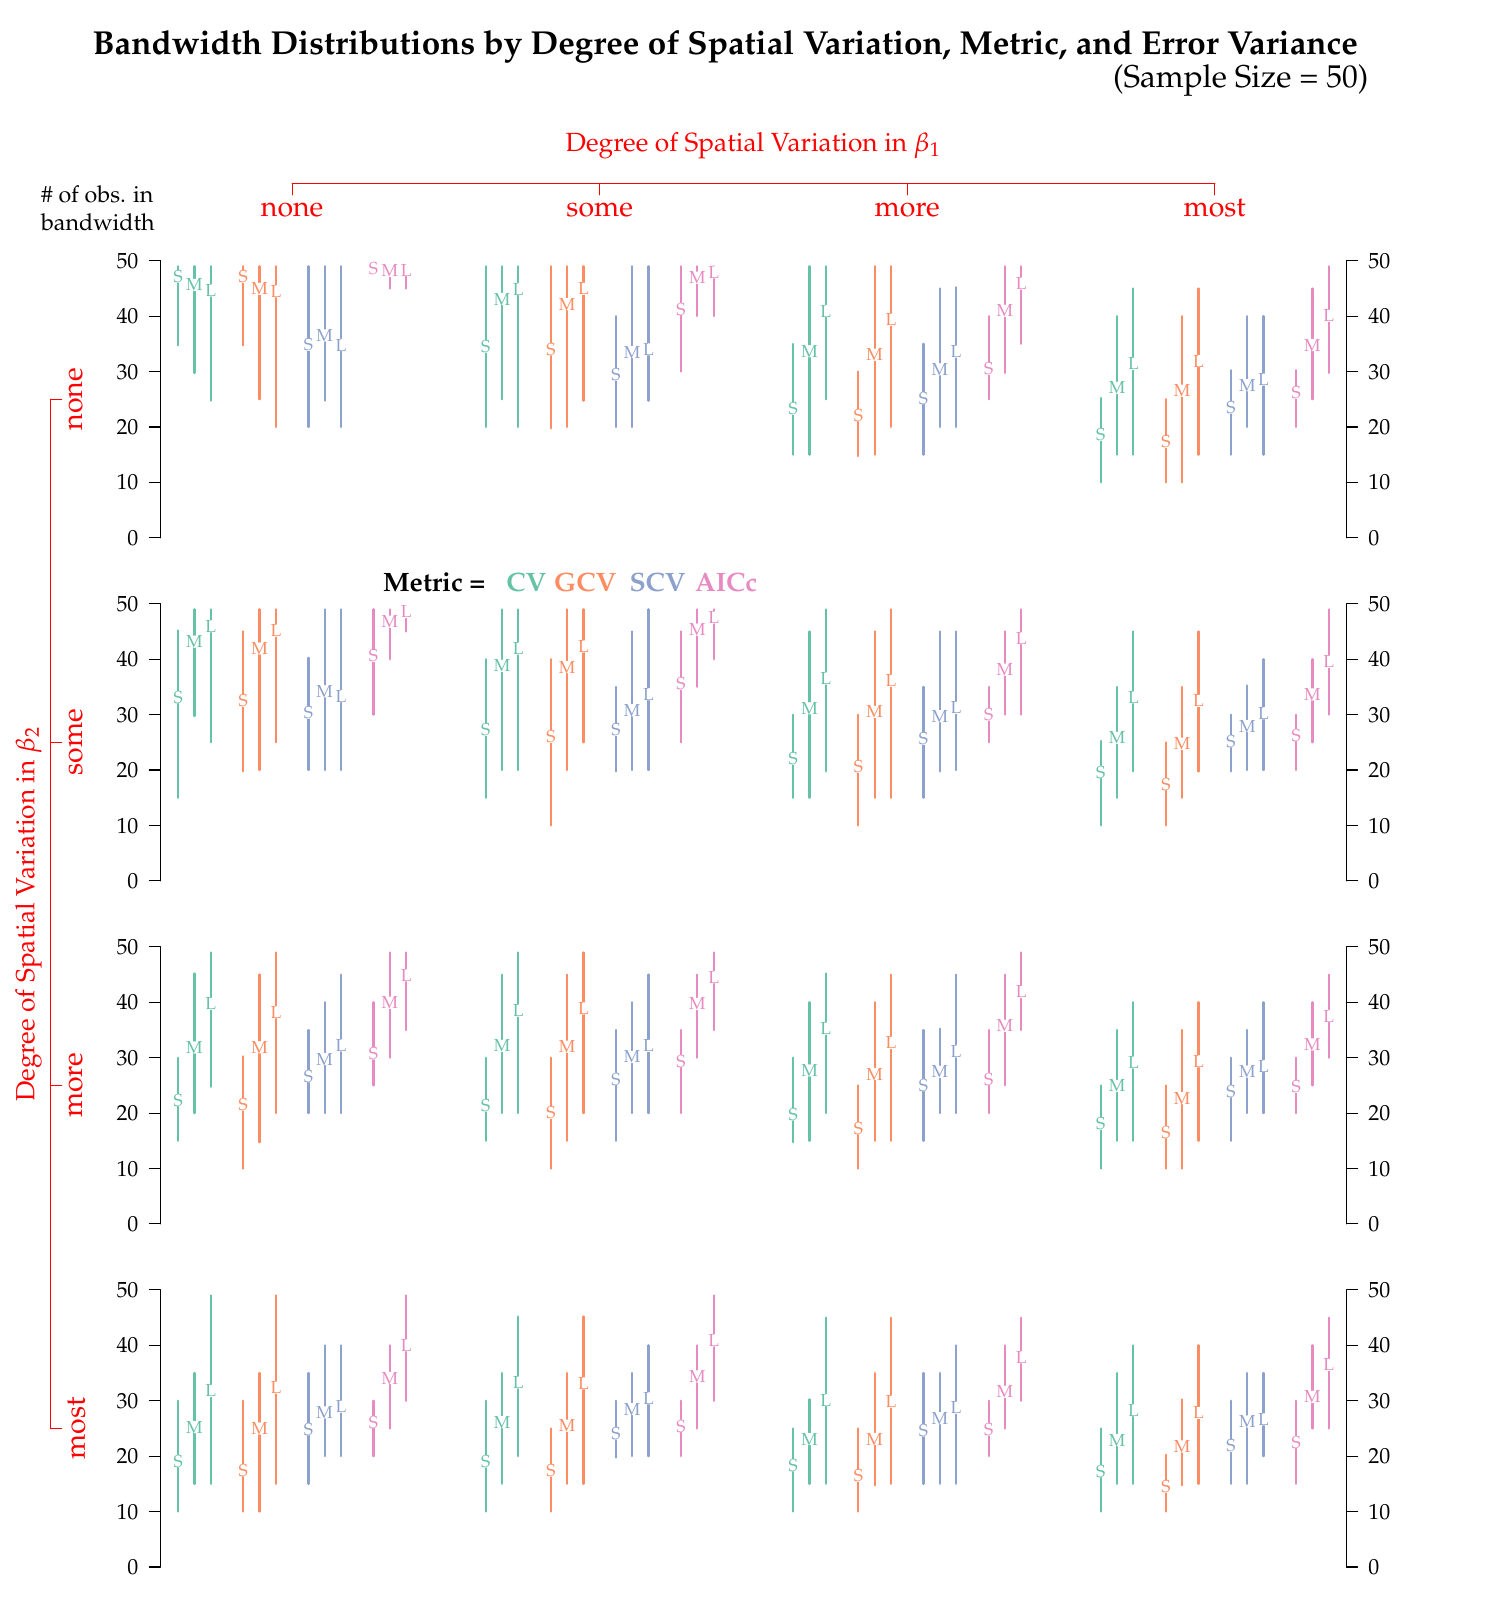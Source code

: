 % Created by tikzDevice version 0.6.2 on 2012-11-04 17:56:25
% !TEX encoding = UTF-8 Unicode

\documentclass{article}
\nonstopmode

\usepackage{tikz}

\usepackage[active,tightpage,psfixbb]{preview}

\PreviewEnvironment{pgfpicture}

\setlength\PreviewBorder{0pt}

\newcommand{\SweaveOpts}[1]{}  % do not interfere with LaTeX
\newcommand{\SweaveInput}[1]{} % because they are not real TeX commands
\newcommand{\Sexpr}[1]{}       % will only be parsed by R


\usepackage[height = 9in, top = 1in, width = 6.3 in]{geometry}
\usepackage{verbatim, amsmath, amsthm, amssymb}
% Palatino for rm and math | Helvetica for ss | Courier for tt
\usepackage{mathpazo} % math & rm
\linespread{1.05}        % Palatino needs more leading (space between lines)
\usepackage[scaled]{helvet} % ss
%\usepackage{courier} % tt
\normalfont
\usepackage[T1]{fontenc}

\title{A Monte Carlo Investigation of Locally Weighted Regression}
\author{Aaron Swoboda and Sam Carruthers}

\begin{document}

\begin{tikzpicture}[x=1pt,y=1pt]
\definecolor[named]{drawColor}{rgb}{0.00,0.00,0.00}
\definecolor[named]{fillColor}{rgb}{1.00,1.00,1.00}
\fill[color=fillColor,fill opacity=0.00,] (0,0) rectangle (542.02,578.16);
\begin{scope}
\path[clip] ( 50.01,371.90) rectangle (161.13,495.86);
\definecolor[named]{drawColor}{rgb}{1.00,1.00,1.00}
\definecolor[named]{fillColor}{rgb}{1.00,1.00,1.00}
\end{scope}
\begin{scope}
\path[clip] ( 57.93,379.82) rectangle (153.21,487.94);
\definecolor[named]{drawColor}{rgb}{1.00,1.00,1.00}
\definecolor[named]{fillColor}{rgb}{1.00,1.00,1.00}
\definecolor[named]{drawColor}{rgb}{0.40,0.76,0.65}

\draw[color=drawColor,line width= 0.8pt,line cap=round,line join=round,fill opacity=0.00,] ( 64.40,453.40) --
	( 64.40,481.93);

\draw[fill=fillColor,draw opacity=0.00,] ( 64.40,478.21) circle (  2.23);

\node[color=drawColor,anchor=base,inner sep=0pt, outer sep=0pt, scale=  0.63] at ( 64.40,476.03) {S};

\draw[color=drawColor,line width= 0.8pt,line cap=round,line join=round,fill opacity=0.00,] ( 70.28,443.39) --
	( 70.28,481.93);

\draw[fill=fillColor,draw opacity=0.00,] ( 70.28,475.21) circle (  2.23);

\node[color=drawColor,anchor=base,inner sep=0pt, outer sep=0pt, scale=  0.63] at ( 70.28,473.02) {M};

\draw[color=drawColor,line width= 0.8pt,line cap=round,line join=round,fill opacity=0.00,] ( 76.16,433.38) --
	( 76.16,481.93);

\draw[fill=fillColor,draw opacity=0.00,] ( 76.16,473.18) circle (  2.23);

\node[color=drawColor,anchor=base,inner sep=0pt, outer sep=0pt, scale=  0.63] at ( 76.16,471.00) {L};
\definecolor[named]{drawColor}{rgb}{0.99,0.55,0.38}

\draw[color=drawColor,line width= 0.8pt,line cap=round,line join=round,fill opacity=0.00,] ( 87.92,453.40) --
	( 87.92,481.93);

\draw[fill=fillColor,draw opacity=0.00,] ( 87.92,478.15) circle (  2.23);

\node[color=drawColor,anchor=base,inner sep=0pt, outer sep=0pt, scale=  0.63] at ( 87.92,475.97) {S};

\draw[color=drawColor,line width= 0.8pt,line cap=round,line join=round,fill opacity=0.00,] ( 93.80,433.88) --
	( 93.80,481.93);

\draw[fill=fillColor,draw opacity=0.00,] ( 93.80,473.78) circle (  2.23);

\node[color=drawColor,anchor=base,inner sep=0pt, outer sep=0pt, scale=  0.63] at ( 93.80,471.60) {M};

\draw[color=drawColor,line width= 0.8pt,line cap=round,line join=round,fill opacity=0.00,] ( 99.69,423.87) --
	( 99.69,481.93);

\draw[fill=fillColor,draw opacity=0.00,] ( 99.69,472.90) circle (  2.23);

\node[color=drawColor,anchor=base,inner sep=0pt, outer sep=0pt, scale=  0.63] at ( 99.69,470.72) {L};
\definecolor[named]{drawColor}{rgb}{0.55,0.63,0.80}

\draw[color=drawColor,line width= 0.8pt,line cap=round,line join=round,fill opacity=0.00,] (111.45,423.87) --
	(111.45,481.93);

\draw[fill=fillColor,draw opacity=0.00,] (111.45,453.54) circle (  2.23);

\node[color=drawColor,anchor=base,inner sep=0pt, outer sep=0pt, scale=  0.63] at (111.45,451.36) {S};

\draw[color=drawColor,line width= 0.8pt,line cap=round,line join=round,fill opacity=0.00,] (117.33,433.38) --
	(117.33,481.93);

\draw[fill=fillColor,draw opacity=0.00,] (117.33,456.94) circle (  2.23);

\node[color=drawColor,anchor=base,inner sep=0pt, outer sep=0pt, scale=  0.63] at (117.33,454.76) {M};

\draw[color=drawColor,line width= 0.8pt,line cap=round,line join=round,fill opacity=0.00,] (123.21,423.87) --
	(123.21,481.93);

\draw[fill=fillColor,draw opacity=0.00,] (123.21,453.50) circle (  2.23);

\node[color=drawColor,anchor=base,inner sep=0pt, outer sep=0pt, scale=  0.63] at (123.21,451.32) {L};
\definecolor[named]{drawColor}{rgb}{0.91,0.54,0.76}

\draw[color=drawColor,line width= 0.8pt,line cap=round,line join=round,fill opacity=0.00,] (134.98,481.53) --
	(134.98,481.93);

\draw[fill=fillColor,draw opacity=0.00,] (134.98,481.33) circle (  2.23);

\node[color=drawColor,anchor=base,inner sep=0pt, outer sep=0pt, scale=  0.63] at (134.98,479.15) {S};

\draw[color=drawColor,line width= 0.8pt,line cap=round,line join=round,fill opacity=0.00,] (140.86,473.92) --
	(140.86,481.93);

\draw[fill=fillColor,draw opacity=0.00,] (140.86,480.31) circle (  2.23);

\node[color=drawColor,anchor=base,inner sep=0pt, outer sep=0pt, scale=  0.63] at (140.86,478.13) {M};

\draw[color=drawColor,line width= 0.8pt,line cap=round,line join=round,fill opacity=0.00,] (146.74,473.92) --
	(146.74,481.93);

\draw[fill=fillColor,draw opacity=0.00,] (146.74,480.59) circle (  2.23);

\node[color=drawColor,anchor=base,inner sep=0pt, outer sep=0pt, scale=  0.63] at (146.74,478.41) {L};
\end{scope}
\begin{scope}
\path[clip] (  0.00,  0.00) rectangle (542.02,578.16);
\definecolor[named]{drawColor}{rgb}{1.00,1.00,1.00}
\definecolor[named]{fillColor}{rgb}{1.00,1.00,1.00}
\definecolor[named]{drawColor}{rgb}{0.00,0.00,0.00}

\draw[color=drawColor,line cap=round,line join=round,fill opacity=0.00,] ( 57.93,383.82) -- ( 57.93,483.94);

\draw[color=drawColor,line cap=round,line join=round,fill opacity=0.00,] ( 57.93,383.82) -- ( 53.97,383.82);

\draw[color=drawColor,line cap=round,line join=round,fill opacity=0.00,] ( 57.93,403.84) -- ( 53.97,403.84);

\draw[color=drawColor,line cap=round,line join=round,fill opacity=0.00,] ( 57.93,423.87) -- ( 53.97,423.87);

\draw[color=drawColor,line cap=round,line join=round,fill opacity=0.00,] ( 57.93,443.89) -- ( 53.97,443.89);

\draw[color=drawColor,line cap=round,line join=round,fill opacity=0.00,] ( 57.93,463.91) -- ( 53.97,463.91);

\draw[color=drawColor,line cap=round,line join=round,fill opacity=0.00,] ( 57.93,483.94) -- ( 53.97,483.94);

\node[color=drawColor,anchor=base east,inner sep=0pt, outer sep=0pt, scale=  0.79] at ( 50.01,381.09) {0};

\node[color=drawColor,anchor=base east,inner sep=0pt, outer sep=0pt, scale=  0.79] at ( 50.01,401.12) {10};

\node[color=drawColor,anchor=base east,inner sep=0pt, outer sep=0pt, scale=  0.79] at ( 50.01,421.14) {20};

\node[color=drawColor,anchor=base east,inner sep=0pt, outer sep=0pt, scale=  0.79] at ( 50.01,441.16) {30};

\node[color=drawColor,anchor=base east,inner sep=0pt, outer sep=0pt, scale=  0.79] at ( 50.01,461.19) {40};

\node[color=drawColor,anchor=base east,inner sep=0pt, outer sep=0pt, scale=  0.79] at ( 50.01,481.21) {50};
\end{scope}
\begin{scope}
\path[clip] (169.05,379.82) rectangle (264.34,487.94);
\definecolor[named]{drawColor}{rgb}{1.00,1.00,1.00}
\definecolor[named]{fillColor}{rgb}{1.00,1.00,1.00}
\end{scope}
\begin{scope}
\path[clip] (161.13,371.90) rectangle (272.26,495.86);
\definecolor[named]{drawColor}{rgb}{1.00,1.00,1.00}
\definecolor[named]{fillColor}{rgb}{1.00,1.00,1.00}
\end{scope}
\begin{scope}
\path[clip] (169.05,379.82) rectangle (264.34,487.94);
\definecolor[named]{drawColor}{rgb}{1.00,1.00,1.00}
\definecolor[named]{fillColor}{rgb}{1.00,1.00,1.00}
\definecolor[named]{drawColor}{rgb}{0.40,0.76,0.65}

\draw[color=drawColor,line width= 0.8pt,line cap=round,line join=round,fill opacity=0.00,] (175.52,423.87) --
	(175.52,481.93);

\draw[fill=fillColor,draw opacity=0.00,] (175.52,452.90) circle (  2.23);

\node[color=drawColor,anchor=base,inner sep=0pt, outer sep=0pt, scale=  0.63] at (175.52,450.72) {S};

\draw[color=drawColor,line width= 0.8pt,line cap=round,line join=round,fill opacity=0.00,] (181.40,433.88) --
	(181.40,481.93);

\draw[fill=fillColor,draw opacity=0.00,] (181.40,470.10) circle (  2.23);

\node[color=drawColor,anchor=base,inner sep=0pt, outer sep=0pt, scale=  0.63] at (181.40,467.92) {M};

\draw[color=drawColor,line width= 0.8pt,line cap=round,line join=round,fill opacity=0.00,] (187.28,423.87) --
	(187.28,481.93);

\draw[fill=fillColor,draw opacity=0.00,] (187.28,473.74) circle (  2.23);

\node[color=drawColor,anchor=base,inner sep=0pt, outer sep=0pt, scale=  0.63] at (187.28,471.56) {L};
\definecolor[named]{drawColor}{rgb}{0.99,0.55,0.38}

\draw[color=drawColor,line width= 0.8pt,line cap=round,line join=round,fill opacity=0.00,] (199.05,423.37) --
	(199.05,481.93);

\draw[fill=fillColor,draw opacity=0.00,] (199.05,451.90) circle (  2.23);

\node[color=drawColor,anchor=base,inner sep=0pt, outer sep=0pt, scale=  0.63] at (199.05,449.72) {S};

\draw[color=drawColor,line width= 0.8pt,line cap=round,line join=round,fill opacity=0.00,] (204.93,423.87) --
	(204.93,481.93);

\draw[fill=fillColor,draw opacity=0.00,] (204.93,468.26) circle (  2.23);

\node[color=drawColor,anchor=base,inner sep=0pt, outer sep=0pt, scale=  0.63] at (204.93,466.08) {M};

\draw[color=drawColor,line width= 0.8pt,line cap=round,line join=round,fill opacity=0.00,] (210.81,433.38) --
	(210.81,481.93);

\draw[fill=fillColor,draw opacity=0.00,] (210.81,473.80) circle (  2.23);

\node[color=drawColor,anchor=base,inner sep=0pt, outer sep=0pt, scale=  0.63] at (210.81,471.62) {L};
\definecolor[named]{drawColor}{rgb}{0.55,0.63,0.80}

\draw[color=drawColor,line width= 0.8pt,line cap=round,line join=round,fill opacity=0.00,] (222.57,423.87) --
	(222.57,463.91);

\draw[fill=fillColor,draw opacity=0.00,] (222.57,442.79) circle (  2.23);

\node[color=drawColor,anchor=base,inner sep=0pt, outer sep=0pt, scale=  0.63] at (222.57,440.61) {S};

\draw[color=drawColor,line width= 0.8pt,line cap=round,line join=round,fill opacity=0.00,] (228.46,423.87) --
	(228.46,481.93);

\draw[fill=fillColor,draw opacity=0.00,] (228.46,450.94) circle (  2.23);

\node[color=drawColor,anchor=base,inner sep=0pt, outer sep=0pt, scale=  0.63] at (228.46,448.76) {M};

\draw[color=drawColor,line width= 0.8pt,line cap=round,line join=round,fill opacity=0.00,] (234.34,433.38) --
	(234.34,481.93);

\draw[fill=fillColor,draw opacity=0.00,] (234.34,451.94) circle (  2.23);

\node[color=drawColor,anchor=base,inner sep=0pt, outer sep=0pt, scale=  0.63] at (234.34,449.76) {L};
\definecolor[named]{drawColor}{rgb}{0.91,0.54,0.76}

\draw[color=drawColor,line width= 0.8pt,line cap=round,line join=round,fill opacity=0.00,] (246.10,443.89) --
	(246.10,481.93);

\draw[fill=fillColor,draw opacity=0.00,] (246.10,466.50) circle (  2.23);

\node[color=drawColor,anchor=base,inner sep=0pt, outer sep=0pt, scale=  0.63] at (246.10,464.31) {S};

\draw[color=drawColor,line width= 0.8pt,line cap=round,line join=round,fill opacity=0.00,] (251.98,463.91) --
	(251.98,481.93);

\draw[fill=fillColor,draw opacity=0.00,] (251.98,477.81) circle (  2.23);

\node[color=drawColor,anchor=base,inner sep=0pt, outer sep=0pt, scale=  0.63] at (251.98,475.63) {M};

\draw[color=drawColor,line width= 0.8pt,line cap=round,line join=round,fill opacity=0.00,] (257.87,463.91) --
	(257.87,481.93);

\draw[fill=fillColor,draw opacity=0.00,] (257.87,479.77) circle (  2.23);

\node[color=drawColor,anchor=base,inner sep=0pt, outer sep=0pt, scale=  0.63] at (257.87,477.59) {L};
\end{scope}
\begin{scope}
\path[clip] (280.18,379.82) rectangle (375.46,487.94);
\definecolor[named]{drawColor}{rgb}{1.00,1.00,1.00}
\definecolor[named]{fillColor}{rgb}{1.00,1.00,1.00}
\end{scope}
\begin{scope}
\path[clip] (272.26,371.90) rectangle (383.38,495.86);
\definecolor[named]{drawColor}{rgb}{1.00,1.00,1.00}
\definecolor[named]{fillColor}{rgb}{1.00,1.00,1.00}
\end{scope}
\begin{scope}
\path[clip] (280.18,379.82) rectangle (375.46,487.94);
\definecolor[named]{drawColor}{rgb}{1.00,1.00,1.00}
\definecolor[named]{fillColor}{rgb}{1.00,1.00,1.00}
\definecolor[named]{drawColor}{rgb}{0.40,0.76,0.65}

\draw[color=drawColor,line width= 0.8pt,line cap=round,line join=round,fill opacity=0.00,] (286.65,413.86) --
	(286.65,453.90);

\draw[fill=fillColor,draw opacity=0.00,] (286.65,430.47) circle (  2.23);

\node[color=drawColor,anchor=base,inner sep=0pt, outer sep=0pt, scale=  0.63] at (286.65,428.29) {S};

\draw[color=drawColor,line width= 0.8pt,line cap=round,line join=round,fill opacity=0.00,] (292.53,413.86) --
	(292.53,481.93);

\draw[fill=fillColor,draw opacity=0.00,] (292.53,451.22) circle (  2.23);

\node[color=drawColor,anchor=base,inner sep=0pt, outer sep=0pt, scale=  0.63] at (292.53,449.04) {M};

\draw[color=drawColor,line width= 0.8pt,line cap=round,line join=round,fill opacity=0.00,] (298.41,433.88) --
	(298.41,481.93);

\draw[fill=fillColor,draw opacity=0.00,] (298.41,465.76) circle (  2.23);

\node[color=drawColor,anchor=base,inner sep=0pt, outer sep=0pt, scale=  0.63] at (298.41,463.57) {L};
\definecolor[named]{drawColor}{rgb}{0.99,0.55,0.38}

\draw[color=drawColor,line width= 0.8pt,line cap=round,line join=round,fill opacity=0.00,] (310.17,413.35) --
	(310.17,443.89);

\draw[fill=fillColor,draw opacity=0.00,] (310.17,428.07) circle (  2.23);

\node[color=drawColor,anchor=base,inner sep=0pt, outer sep=0pt, scale=  0.63] at (310.17,425.89) {S};

\draw[color=drawColor,line width= 0.8pt,line cap=round,line join=round,fill opacity=0.00,] (316.05,413.86) --
	(316.05,481.93);

\draw[fill=fillColor,draw opacity=0.00,] (316.05,449.98) circle (  2.23);

\node[color=drawColor,anchor=base,inner sep=0pt, outer sep=0pt, scale=  0.63] at (316.05,447.80) {M};

\draw[color=drawColor,line width= 0.8pt,line cap=round,line join=round,fill opacity=0.00,] (321.94,423.87) --
	(321.94,481.93);

\draw[fill=fillColor,draw opacity=0.00,] (321.94,462.63) circle (  2.23);

\node[color=drawColor,anchor=base,inner sep=0pt, outer sep=0pt, scale=  0.63] at (321.94,460.45) {L};
\definecolor[named]{drawColor}{rgb}{0.55,0.63,0.80}

\draw[color=drawColor,line width= 0.8pt,line cap=round,line join=round,fill opacity=0.00,] (333.70,413.86) --
	(333.70,453.90);

\draw[fill=fillColor,draw opacity=0.00,] (333.70,434.28) circle (  2.23);

\node[color=drawColor,anchor=base,inner sep=0pt, outer sep=0pt, scale=  0.63] at (333.70,432.10) {S};

\draw[color=drawColor,line width= 0.8pt,line cap=round,line join=round,fill opacity=0.00,] (339.58,423.87) --
	(339.58,473.92);

\draw[fill=fillColor,draw opacity=0.00,] (339.58,444.69) circle (  2.23);

\node[color=drawColor,anchor=base,inner sep=0pt, outer sep=0pt, scale=  0.63] at (339.58,442.51) {M};

\draw[color=drawColor,line width= 0.8pt,line cap=round,line join=round,fill opacity=0.00,] (345.46,423.87) --
	(345.46,474.33);

\draw[fill=fillColor,draw opacity=0.00,] (345.46,451.10) circle (  2.23);

\node[color=drawColor,anchor=base,inner sep=0pt, outer sep=0pt, scale=  0.63] at (345.46,448.92) {L};
\definecolor[named]{drawColor}{rgb}{0.91,0.54,0.76}

\draw[color=drawColor,line width= 0.8pt,line cap=round,line join=round,fill opacity=0.00,] (357.23,433.88) --
	(357.23,463.91);

\draw[fill=fillColor,draw opacity=0.00,] (357.23,444.89) circle (  2.23);

\node[color=drawColor,anchor=base,inner sep=0pt, outer sep=0pt, scale=  0.63] at (357.23,442.71) {S};

\draw[color=drawColor,line width= 0.8pt,line cap=round,line join=round,fill opacity=0.00,] (363.11,443.39) --
	(363.11,481.93);

\draw[fill=fillColor,draw opacity=0.00,] (363.11,465.84) circle (  2.23);

\node[color=drawColor,anchor=base,inner sep=0pt, outer sep=0pt, scale=  0.63] at (363.11,463.65) {M};

\draw[color=drawColor,line width= 0.8pt,line cap=round,line join=round,fill opacity=0.00,] (368.99,453.90) --
	(368.99,481.93);

\draw[fill=fillColor,draw opacity=0.00,] (368.99,475.69) circle (  2.23);

\node[color=drawColor,anchor=base,inner sep=0pt, outer sep=0pt, scale=  0.63] at (368.99,473.50) {L};
\end{scope}
\begin{scope}
\path[clip] (391.30,379.82) rectangle (486.58,487.94);
\definecolor[named]{drawColor}{rgb}{1.00,1.00,1.00}
\definecolor[named]{fillColor}{rgb}{1.00,1.00,1.00}
\end{scope}
\begin{scope}
\path[clip] (383.38,371.90) rectangle (494.50,495.86);
\definecolor[named]{drawColor}{rgb}{1.00,1.00,1.00}
\definecolor[named]{fillColor}{rgb}{1.00,1.00,1.00}
\end{scope}
\begin{scope}
\path[clip] (391.30,379.82) rectangle (486.58,487.94);
\definecolor[named]{drawColor}{rgb}{1.00,1.00,1.00}
\definecolor[named]{fillColor}{rgb}{1.00,1.00,1.00}
\definecolor[named]{drawColor}{rgb}{0.40,0.76,0.65}

\draw[color=drawColor,line width= 0.8pt,line cap=round,line join=round,fill opacity=0.00,] (397.77,403.84) --
	(397.77,434.38);

\draw[fill=fillColor,draw opacity=0.00,] (397.77,421.06) circle (  2.23);

\node[color=drawColor,anchor=base,inner sep=0pt, outer sep=0pt, scale=  0.63] at (397.77,418.88) {S};

\draw[color=drawColor,line width= 0.8pt,line cap=round,line join=round,fill opacity=0.00,] (403.65,413.86) --
	(403.65,463.91);

\draw[fill=fillColor,draw opacity=0.00,] (403.65,437.98) circle (  2.23);

\node[color=drawColor,anchor=base,inner sep=0pt, outer sep=0pt, scale=  0.63] at (403.65,435.80) {M};

\draw[color=drawColor,line width= 0.8pt,line cap=round,line join=round,fill opacity=0.00,] (409.53,413.86) --
	(409.53,473.92);

\draw[fill=fillColor,draw opacity=0.00,] (409.53,446.71) circle (  2.23);

\node[color=drawColor,anchor=base,inner sep=0pt, outer sep=0pt, scale=  0.63] at (409.53,444.53) {L};
\definecolor[named]{drawColor}{rgb}{0.99,0.55,0.38}

\draw[color=drawColor,line width= 0.8pt,line cap=round,line join=round,fill opacity=0.00,] (421.30,403.84) --
	(421.30,433.88);

\draw[fill=fillColor,draw opacity=0.00,] (421.30,418.46) circle (  2.23);

\node[color=drawColor,anchor=base,inner sep=0pt, outer sep=0pt, scale=  0.63] at (421.30,416.28) {S};

\draw[color=drawColor,line width= 0.8pt,line cap=round,line join=round,fill opacity=0.00,] (427.18,403.84) --
	(427.18,463.91);

\draw[fill=fillColor,draw opacity=0.00,] (427.18,436.98) circle (  2.23);

\node[color=drawColor,anchor=base,inner sep=0pt, outer sep=0pt, scale=  0.63] at (427.18,434.80) {M};

\draw[color=drawColor,line width= 0.8pt,line cap=round,line join=round,fill opacity=0.00,] (433.06,413.86) --
	(433.06,473.92);

\draw[fill=fillColor,draw opacity=0.00,] (433.06,447.71) circle (  2.23);

\node[color=drawColor,anchor=base,inner sep=0pt, outer sep=0pt, scale=  0.63] at (433.06,445.53) {L};
\definecolor[named]{drawColor}{rgb}{0.55,0.63,0.80}

\draw[color=drawColor,line width= 0.8pt,line cap=round,line join=round,fill opacity=0.00,] (444.82,413.86) --
	(444.82,444.39);

\draw[fill=fillColor,draw opacity=0.00,] (444.82,430.87) circle (  2.23);

\node[color=drawColor,anchor=base,inner sep=0pt, outer sep=0pt, scale=  0.63] at (444.82,428.69) {S};

\draw[color=drawColor,line width= 0.8pt,line cap=round,line join=round,fill opacity=0.00,] (450.71,423.87) --
	(450.71,463.91);

\draw[fill=fillColor,draw opacity=0.00,] (450.71,438.98) circle (  2.23);

\node[color=drawColor,anchor=base,inner sep=0pt, outer sep=0pt, scale=  0.63] at (450.71,436.80) {M};

\draw[color=drawColor,line width= 0.8pt,line cap=round,line join=round,fill opacity=0.00,] (456.59,413.86) --
	(456.59,463.91);

\draw[fill=fillColor,draw opacity=0.00,] (456.59,440.99) circle (  2.23);

\node[color=drawColor,anchor=base,inner sep=0pt, outer sep=0pt, scale=  0.63] at (456.59,438.80) {L};
\definecolor[named]{drawColor}{rgb}{0.91,0.54,0.76}

\draw[color=drawColor,line width= 0.8pt,line cap=round,line join=round,fill opacity=0.00,] (468.35,423.87) --
	(468.35,444.39);

\draw[fill=fillColor,draw opacity=0.00,] (468.35,436.28) circle (  2.23);

\node[color=drawColor,anchor=base,inner sep=0pt, outer sep=0pt, scale=  0.63] at (468.35,434.10) {S};

\draw[color=drawColor,line width= 0.8pt,line cap=round,line join=round,fill opacity=0.00,] (474.23,433.88) --
	(474.23,473.92);

\draw[fill=fillColor,draw opacity=0.00,] (474.23,453.50) circle (  2.23);

\node[color=drawColor,anchor=base,inner sep=0pt, outer sep=0pt, scale=  0.63] at (474.23,451.32) {M};

\draw[color=drawColor,line width= 0.8pt,line cap=round,line join=round,fill opacity=0.00,] (480.12,443.39) --
	(480.12,481.93);

\draw[fill=fillColor,draw opacity=0.00,] (480.12,464.03) circle (  2.23);

\node[color=drawColor,anchor=base,inner sep=0pt, outer sep=0pt, scale=  0.63] at (480.12,461.85) {L};
\end{scope}
\begin{scope}
\path[clip] (  0.00,  0.00) rectangle (542.02,578.16);
\definecolor[named]{drawColor}{rgb}{1.00,1.00,1.00}
\definecolor[named]{fillColor}{rgb}{1.00,1.00,1.00}
\definecolor[named]{drawColor}{rgb}{0.00,0.00,0.00}

\draw[color=drawColor,line cap=round,line join=round,fill opacity=0.00,] (486.58,383.82) -- (486.58,483.94);

\draw[color=drawColor,line cap=round,line join=round,fill opacity=0.00,] (486.58,383.82) -- (490.54,383.82);

\draw[color=drawColor,line cap=round,line join=round,fill opacity=0.00,] (486.58,403.84) -- (490.54,403.84);

\draw[color=drawColor,line cap=round,line join=round,fill opacity=0.00,] (486.58,423.87) -- (490.54,423.87);

\draw[color=drawColor,line cap=round,line join=round,fill opacity=0.00,] (486.58,443.89) -- (490.54,443.89);

\draw[color=drawColor,line cap=round,line join=round,fill opacity=0.00,] (486.58,463.91) -- (490.54,463.91);

\draw[color=drawColor,line cap=round,line join=round,fill opacity=0.00,] (486.58,483.94) -- (490.54,483.94);

\node[color=drawColor,anchor=base west,inner sep=0pt, outer sep=0pt, scale=  0.79] at (494.50,381.09) {0};

\node[color=drawColor,anchor=base west,inner sep=0pt, outer sep=0pt, scale=  0.79] at (494.50,401.12) {10};

\node[color=drawColor,anchor=base west,inner sep=0pt, outer sep=0pt, scale=  0.79] at (494.50,421.14) {20};

\node[color=drawColor,anchor=base west,inner sep=0pt, outer sep=0pt, scale=  0.79] at (494.50,441.16) {30};

\node[color=drawColor,anchor=base west,inner sep=0pt, outer sep=0pt, scale=  0.79] at (494.50,461.19) {40};

\node[color=drawColor,anchor=base west,inner sep=0pt, outer sep=0pt, scale=  0.79] at (494.50,481.21) {50};
\end{scope}
\begin{scope}
\path[clip] ( 57.93,255.85) rectangle (153.21,363.98);
\definecolor[named]{drawColor}{rgb}{1.00,1.00,1.00}
\definecolor[named]{fillColor}{rgb}{1.00,1.00,1.00}
\end{scope}
\begin{scope}
\path[clip] ( 50.01,247.93) rectangle (161.13,371.90);
\definecolor[named]{drawColor}{rgb}{1.00,1.00,1.00}
\definecolor[named]{fillColor}{rgb}{1.00,1.00,1.00}
\end{scope}
\begin{scope}
\path[clip] ( 57.93,255.85) rectangle (153.21,363.98);
\definecolor[named]{drawColor}{rgb}{1.00,1.00,1.00}
\definecolor[named]{fillColor}{rgb}{1.00,1.00,1.00}
\definecolor[named]{drawColor}{rgb}{0.40,0.76,0.65}

\draw[color=drawColor,line width= 0.8pt,line cap=round,line join=round,fill opacity=0.00,] ( 64.40,289.89) --
	( 64.40,350.36);

\draw[fill=fillColor,draw opacity=0.00,] ( 64.40,326.23) circle (  2.23);

\node[color=drawColor,anchor=base,inner sep=0pt, outer sep=0pt, scale=  0.63] at ( 64.40,324.05) {S};

\draw[color=drawColor,line width= 0.8pt,line cap=round,line join=round,fill opacity=0.00,] ( 70.28,319.42) --
	( 70.28,357.97);

\draw[fill=fillColor,draw opacity=0.00,] ( 70.28,346.30) circle (  2.23);

\node[color=drawColor,anchor=base,inner sep=0pt, outer sep=0pt, scale=  0.63] at ( 70.28,344.11) {M};

\draw[color=drawColor,line width= 0.8pt,line cap=round,line join=round,fill opacity=0.00,] ( 76.16,309.91) --
	( 76.16,357.97);

\draw[fill=fillColor,draw opacity=0.00,] ( 76.16,351.84) circle (  2.23);

\node[color=drawColor,anchor=base,inner sep=0pt, outer sep=0pt, scale=  0.63] at ( 76.16,349.66) {L};
\definecolor[named]{drawColor}{rgb}{0.99,0.55,0.38}

\draw[color=drawColor,line width= 0.8pt,line cap=round,line join=round,fill opacity=0.00,] ( 87.92,299.40) --
	( 87.92,349.96);

\draw[fill=fillColor,draw opacity=0.00,] ( 87.92,324.95) circle (  2.23);

\node[color=drawColor,anchor=base,inner sep=0pt, outer sep=0pt, scale=  0.63] at ( 87.92,322.77) {S};

\draw[color=drawColor,line width= 0.8pt,line cap=round,line join=round,fill opacity=0.00,] ( 93.80,299.90) --
	( 93.80,357.97);

\draw[fill=fillColor,draw opacity=0.00,] ( 93.80,343.83) circle (  2.23);

\node[color=drawColor,anchor=base,inner sep=0pt, outer sep=0pt, scale=  0.63] at ( 93.80,341.65) {M};

\draw[color=drawColor,line width= 0.8pt,line cap=round,line join=round,fill opacity=0.00,] ( 99.69,309.91) --
	( 99.69,357.97);

\draw[fill=fillColor,draw opacity=0.00,] ( 99.69,350.28) circle (  2.23);

\node[color=drawColor,anchor=base,inner sep=0pt, outer sep=0pt, scale=  0.63] at ( 99.69,348.10) {L};
\definecolor[named]{drawColor}{rgb}{0.55,0.63,0.80}

\draw[color=drawColor,line width= 0.8pt,line cap=round,line join=round,fill opacity=0.00,] (111.45,299.90) --
	(111.45,340.45);

\draw[fill=fillColor,draw opacity=0.00,] (111.45,320.61) circle (  2.23);

\node[color=drawColor,anchor=base,inner sep=0pt, outer sep=0pt, scale=  0.63] at (111.45,318.42) {S};

\draw[color=drawColor,line width= 0.8pt,line cap=round,line join=round,fill opacity=0.00,] (117.33,299.90) --
	(117.33,357.97);

\draw[fill=fillColor,draw opacity=0.00,] (117.33,328.35) circle (  2.23);

\node[color=drawColor,anchor=base,inner sep=0pt, outer sep=0pt, scale=  0.63] at (117.33,326.17) {M};

\draw[color=drawColor,line width= 0.8pt,line cap=round,line join=round,fill opacity=0.00,] (123.21,299.90) --
	(123.21,357.97);

\draw[fill=fillColor,draw opacity=0.00,] (123.21,326.61) circle (  2.23);

\node[color=drawColor,anchor=base,inner sep=0pt, outer sep=0pt, scale=  0.63] at (123.21,324.43) {L};
\definecolor[named]{drawColor}{rgb}{0.91,0.54,0.76}

\draw[color=drawColor,line width= 0.8pt,line cap=round,line join=round,fill opacity=0.00,] (134.98,319.92) --
	(134.98,357.97);

\draw[fill=fillColor,draw opacity=0.00,] (134.98,341.13) circle (  2.23);

\node[color=drawColor,anchor=base,inner sep=0pt, outer sep=0pt, scale=  0.63] at (134.98,338.95) {S};

\draw[color=drawColor,line width= 0.8pt,line cap=round,line join=round,fill opacity=0.00,] (140.86,339.95) --
	(140.86,357.97);

\draw[fill=fillColor,draw opacity=0.00,] (140.86,353.48) circle (  2.23);

\node[color=drawColor,anchor=base,inner sep=0pt, outer sep=0pt, scale=  0.63] at (140.86,351.30) {M};

\draw[color=drawColor,line width= 0.8pt,line cap=round,line join=round,fill opacity=0.00,] (146.74,349.96) --
	(146.74,357.97);

\draw[fill=fillColor,draw opacity=0.00,] (146.74,357.09) circle (  2.23);

\node[color=drawColor,anchor=base,inner sep=0pt, outer sep=0pt, scale=  0.63] at (146.74,354.91) {L};
\end{scope}
\begin{scope}
\path[clip] (  0.00,  0.00) rectangle (542.02,578.16);
\definecolor[named]{drawColor}{rgb}{1.00,1.00,1.00}
\definecolor[named]{fillColor}{rgb}{1.00,1.00,1.00}
\definecolor[named]{drawColor}{rgb}{0.00,0.00,0.00}

\draw[color=drawColor,line cap=round,line join=round,fill opacity=0.00,] ( 57.93,259.86) -- ( 57.93,359.97);

\draw[color=drawColor,line cap=round,line join=round,fill opacity=0.00,] ( 57.93,259.86) -- ( 53.97,259.86);

\draw[color=drawColor,line cap=round,line join=round,fill opacity=0.00,] ( 57.93,279.88) -- ( 53.97,279.88);

\draw[color=drawColor,line cap=round,line join=round,fill opacity=0.00,] ( 57.93,299.90) -- ( 53.97,299.90);

\draw[color=drawColor,line cap=round,line join=round,fill opacity=0.00,] ( 57.93,319.92) -- ( 53.97,319.92);

\draw[color=drawColor,line cap=round,line join=round,fill opacity=0.00,] ( 57.93,339.95) -- ( 53.97,339.95);

\draw[color=drawColor,line cap=round,line join=round,fill opacity=0.00,] ( 57.93,359.97) -- ( 53.97,359.97);

\node[color=drawColor,anchor=base east,inner sep=0pt, outer sep=0pt, scale=  0.79] at ( 50.01,257.13) {0};

\node[color=drawColor,anchor=base east,inner sep=0pt, outer sep=0pt, scale=  0.79] at ( 50.01,277.15) {10};

\node[color=drawColor,anchor=base east,inner sep=0pt, outer sep=0pt, scale=  0.79] at ( 50.01,297.17) {20};

\node[color=drawColor,anchor=base east,inner sep=0pt, outer sep=0pt, scale=  0.79] at ( 50.01,317.20) {30};

\node[color=drawColor,anchor=base east,inner sep=0pt, outer sep=0pt, scale=  0.79] at ( 50.01,337.22) {40};

\node[color=drawColor,anchor=base east,inner sep=0pt, outer sep=0pt, scale=  0.79] at ( 50.01,357.24) {50};
\end{scope}
\begin{scope}
\path[clip] (169.05,255.85) rectangle (264.34,363.98);
\definecolor[named]{drawColor}{rgb}{1.00,1.00,1.00}
\definecolor[named]{fillColor}{rgb}{1.00,1.00,1.00}
\end{scope}
\begin{scope}
\path[clip] (161.13,247.93) rectangle (272.26,371.90);
\definecolor[named]{drawColor}{rgb}{1.00,1.00,1.00}
\definecolor[named]{fillColor}{rgb}{1.00,1.00,1.00}
\end{scope}
\begin{scope}
\path[clip] (169.05,255.85) rectangle (264.34,363.98);
\definecolor[named]{drawColor}{rgb}{1.00,1.00,1.00}
\definecolor[named]{fillColor}{rgb}{1.00,1.00,1.00}
\definecolor[named]{drawColor}{rgb}{0.40,0.76,0.65}

\draw[color=drawColor,line width= 0.8pt,line cap=round,line join=round,fill opacity=0.00,] (175.52,289.89) --
	(175.52,339.95);

\draw[fill=fillColor,draw opacity=0.00,] (175.52,314.42) circle (  2.23);

\node[color=drawColor,anchor=base,inner sep=0pt, outer sep=0pt, scale=  0.63] at (175.52,312.24) {S};

\draw[color=drawColor,line width= 0.8pt,line cap=round,line join=round,fill opacity=0.00,] (181.40,299.90) --
	(181.40,357.97);

\draw[fill=fillColor,draw opacity=0.00,] (181.40,337.57) circle (  2.23);

\node[color=drawColor,anchor=base,inner sep=0pt, outer sep=0pt, scale=  0.63] at (181.40,335.38) {M};

\draw[color=drawColor,line width= 0.8pt,line cap=round,line join=round,fill opacity=0.00,] (187.28,299.90) --
	(187.28,357.97);

\draw[fill=fillColor,draw opacity=0.00,] (187.28,343.81) circle (  2.23);

\node[color=drawColor,anchor=base,inner sep=0pt, outer sep=0pt, scale=  0.63] at (187.28,341.63) {L};
\definecolor[named]{drawColor}{rgb}{0.99,0.55,0.38}

\draw[color=drawColor,line width= 0.8pt,line cap=round,line join=round,fill opacity=0.00,] (199.05,279.88) --
	(199.05,339.95);

\draw[fill=fillColor,draw opacity=0.00,] (199.05,311.92) circle (  2.23);

\node[color=drawColor,anchor=base,inner sep=0pt, outer sep=0pt, scale=  0.63] at (199.05,309.73) {S};

\draw[color=drawColor,line width= 0.8pt,line cap=round,line join=round,fill opacity=0.00,] (204.93,299.90) --
	(204.93,357.97);

\draw[fill=fillColor,draw opacity=0.00,] (204.93,337.08) circle (  2.23);

\node[color=drawColor,anchor=base,inner sep=0pt, outer sep=0pt, scale=  0.63] at (204.93,334.90) {M};

\draw[color=drawColor,line width= 0.8pt,line cap=round,line join=round,fill opacity=0.00,] (210.81,309.91) --
	(210.81,357.97);

\draw[fill=fillColor,draw opacity=0.00,] (210.81,344.57) circle (  2.23);

\node[color=drawColor,anchor=base,inner sep=0pt, outer sep=0pt, scale=  0.63] at (210.81,342.39) {L};
\definecolor[named]{drawColor}{rgb}{0.55,0.63,0.80}

\draw[color=drawColor,line width= 0.8pt,line cap=round,line join=round,fill opacity=0.00,] (222.57,299.40) --
	(222.57,329.94);

\draw[fill=fillColor,draw opacity=0.00,] (222.57,314.42) circle (  2.23);

\node[color=drawColor,anchor=base,inner sep=0pt, outer sep=0pt, scale=  0.63] at (222.57,312.24) {S};

\draw[color=drawColor,line width= 0.8pt,line cap=round,line join=round,fill opacity=0.00,] (228.46,299.90) --
	(228.46,349.96);

\draw[fill=fillColor,draw opacity=0.00,] (228.46,321.51) circle (  2.23);

\node[color=drawColor,anchor=base,inner sep=0pt, outer sep=0pt, scale=  0.63] at (228.46,319.32) {M};

\draw[color=drawColor,line width= 0.8pt,line cap=round,line join=round,fill opacity=0.00,] (234.34,299.90) --
	(234.34,357.97);

\draw[fill=fillColor,draw opacity=0.00,] (234.34,327.31) circle (  2.23);

\node[color=drawColor,anchor=base,inner sep=0pt, outer sep=0pt, scale=  0.63] at (234.34,325.13) {L};
\definecolor[named]{drawColor}{rgb}{0.91,0.54,0.76}

\draw[color=drawColor,line width= 0.8pt,line cap=round,line join=round,fill opacity=0.00,] (246.10,309.91) --
	(246.10,349.96);

\draw[fill=fillColor,draw opacity=0.00,] (246.10,331.12) circle (  2.23);

\node[color=drawColor,anchor=base,inner sep=0pt, outer sep=0pt, scale=  0.63] at (246.10,328.94) {S};

\draw[color=drawColor,line width= 0.8pt,line cap=round,line join=round,fill opacity=0.00,] (251.98,329.94) --
	(251.98,357.97);

\draw[fill=fillColor,draw opacity=0.00,] (251.98,350.64) circle (  2.23);

\node[color=drawColor,anchor=base,inner sep=0pt, outer sep=0pt, scale=  0.63] at (251.98,348.46) {M};

\draw[color=drawColor,line width= 0.8pt,line cap=round,line join=round,fill opacity=0.00,] (257.87,339.95) --
	(257.87,357.97);

\draw[fill=fillColor,draw opacity=0.00,] (257.87,355.03) circle (  2.23);

\node[color=drawColor,anchor=base,inner sep=0pt, outer sep=0pt, scale=  0.63] at (257.87,352.84) {L};
\end{scope}
\begin{scope}
\path[clip] (280.18,255.85) rectangle (375.46,363.98);
\definecolor[named]{drawColor}{rgb}{1.00,1.00,1.00}
\definecolor[named]{fillColor}{rgb}{1.00,1.00,1.00}
\end{scope}
\begin{scope}
\path[clip] (272.26,247.93) rectangle (383.38,371.90);
\definecolor[named]{drawColor}{rgb}{1.00,1.00,1.00}
\definecolor[named]{fillColor}{rgb}{1.00,1.00,1.00}
\end{scope}
\begin{scope}
\path[clip] (280.18,255.85) rectangle (375.46,363.98);
\definecolor[named]{drawColor}{rgb}{1.00,1.00,1.00}
\definecolor[named]{fillColor}{rgb}{1.00,1.00,1.00}
\definecolor[named]{drawColor}{rgb}{0.40,0.76,0.65}

\draw[color=drawColor,line width= 0.8pt,line cap=round,line join=round,fill opacity=0.00,] (286.65,289.89) --
	(286.65,319.92);

\draw[fill=fillColor,draw opacity=0.00,] (286.65,304.01) circle (  2.23);

\node[color=drawColor,anchor=base,inner sep=0pt, outer sep=0pt, scale=  0.63] at (286.65,301.82) {S};

\draw[color=drawColor,line width= 0.8pt,line cap=round,line join=round,fill opacity=0.00,] (292.53,289.89) --
	(292.53,349.96);

\draw[fill=fillColor,draw opacity=0.00,] (292.53,322.21) circle (  2.23);

\node[color=drawColor,anchor=base,inner sep=0pt, outer sep=0pt, scale=  0.63] at (292.53,320.03) {M};

\draw[color=drawColor,line width= 0.8pt,line cap=round,line join=round,fill opacity=0.00,] (298.41,299.40) --
	(298.41,357.97);

\draw[fill=fillColor,draw opacity=0.00,] (298.41,333.00) circle (  2.23);

\node[color=drawColor,anchor=base,inner sep=0pt, outer sep=0pt, scale=  0.63] at (298.41,330.82) {L};
\definecolor[named]{drawColor}{rgb}{0.99,0.55,0.38}

\draw[color=drawColor,line width= 0.8pt,line cap=round,line join=round,fill opacity=0.00,] (310.17,279.88) --
	(310.17,319.92);

\draw[fill=fillColor,draw opacity=0.00,] (310.17,301.10) circle (  2.23);

\node[color=drawColor,anchor=base,inner sep=0pt, outer sep=0pt, scale=  0.63] at (310.17,298.92) {S};

\draw[color=drawColor,line width= 0.8pt,line cap=round,line join=round,fill opacity=0.00,] (316.05,289.89) --
	(316.05,349.96);

\draw[fill=fillColor,draw opacity=0.00,] (316.05,320.93) circle (  2.23);

\node[color=drawColor,anchor=base,inner sep=0pt, outer sep=0pt, scale=  0.63] at (316.05,318.74) {M};

\draw[color=drawColor,line width= 0.8pt,line cap=round,line join=round,fill opacity=0.00,] (321.94,289.89) --
	(321.94,357.97);

\draw[fill=fillColor,draw opacity=0.00,] (321.94,332.16) circle (  2.23);

\node[color=drawColor,anchor=base,inner sep=0pt, outer sep=0pt, scale=  0.63] at (321.94,329.98) {L};
\definecolor[named]{drawColor}{rgb}{0.55,0.63,0.80}

\draw[color=drawColor,line width= 0.8pt,line cap=round,line join=round,fill opacity=0.00,] (333.70,289.89) --
	(333.70,329.94);

\draw[fill=fillColor,draw opacity=0.00,] (333.70,311.21) circle (  2.23);

\node[color=drawColor,anchor=base,inner sep=0pt, outer sep=0pt, scale=  0.63] at (333.70,309.03) {S};

\draw[color=drawColor,line width= 0.8pt,line cap=round,line join=round,fill opacity=0.00,] (339.58,299.40) --
	(339.58,349.96);

\draw[fill=fillColor,draw opacity=0.00,] (339.58,319.38) circle (  2.23);

\node[color=drawColor,anchor=base,inner sep=0pt, outer sep=0pt, scale=  0.63] at (339.58,317.20) {M};

\draw[color=drawColor,line width= 0.8pt,line cap=round,line join=round,fill opacity=0.00,] (345.46,299.90) --
	(345.46,349.96);

\draw[fill=fillColor,draw opacity=0.00,] (345.46,322.37) circle (  2.23);

\node[color=drawColor,anchor=base,inner sep=0pt, outer sep=0pt, scale=  0.63] at (345.46,320.19) {L};
\definecolor[named]{drawColor}{rgb}{0.91,0.54,0.76}

\draw[color=drawColor,line width= 0.8pt,line cap=round,line join=round,fill opacity=0.00,] (357.23,309.91) --
	(357.23,329.94);

\draw[fill=fillColor,draw opacity=0.00,] (357.23,319.92) circle (  2.23);

\node[color=drawColor,anchor=base,inner sep=0pt, outer sep=0pt, scale=  0.63] at (357.23,317.74) {S};

\draw[color=drawColor,line width= 0.8pt,line cap=round,line join=round,fill opacity=0.00,] (363.11,319.92) --
	(363.11,349.96);

\draw[fill=fillColor,draw opacity=0.00,] (363.11,336.16) circle (  2.23);

\node[color=drawColor,anchor=base,inner sep=0pt, outer sep=0pt, scale=  0.63] at (363.11,333.98) {M};

\draw[color=drawColor,line width= 0.8pt,line cap=round,line join=round,fill opacity=0.00,] (368.99,319.92) --
	(368.99,357.97);

\draw[fill=fillColor,draw opacity=0.00,] (368.99,347.56) circle (  2.23);

\node[color=drawColor,anchor=base,inner sep=0pt, outer sep=0pt, scale=  0.63] at (368.99,345.37) {L};
\end{scope}
\begin{scope}
\path[clip] (391.30,255.85) rectangle (486.58,363.98);
\definecolor[named]{drawColor}{rgb}{1.00,1.00,1.00}
\definecolor[named]{fillColor}{rgb}{1.00,1.00,1.00}
\end{scope}
\begin{scope}
\path[clip] (383.38,247.93) rectangle (494.50,371.90);
\definecolor[named]{drawColor}{rgb}{1.00,1.00,1.00}
\definecolor[named]{fillColor}{rgb}{1.00,1.00,1.00}
\end{scope}
\begin{scope}
\path[clip] (391.30,255.85) rectangle (486.58,363.98);
\definecolor[named]{drawColor}{rgb}{1.00,1.00,1.00}
\definecolor[named]{fillColor}{rgb}{1.00,1.00,1.00}
\definecolor[named]{drawColor}{rgb}{0.40,0.76,0.65}

\draw[color=drawColor,line width= 0.8pt,line cap=round,line join=round,fill opacity=0.00,] (397.77,279.88) --
	(397.77,310.41);

\draw[fill=fillColor,draw opacity=0.00,] (397.77,299.20) circle (  2.23);

\node[color=drawColor,anchor=base,inner sep=0pt, outer sep=0pt, scale=  0.63] at (397.77,297.02) {S};

\draw[color=drawColor,line width= 0.8pt,line cap=round,line join=round,fill opacity=0.00,] (403.65,289.89) --
	(403.65,329.94);

\draw[fill=fillColor,draw opacity=0.00,] (403.65,311.51) circle (  2.23);

\node[color=drawColor,anchor=base,inner sep=0pt, outer sep=0pt, scale=  0.63] at (403.65,309.33) {M};

\draw[color=drawColor,line width= 0.8pt,line cap=round,line join=round,fill opacity=0.00,] (409.53,299.40) --
	(409.53,349.96);

\draw[fill=fillColor,draw opacity=0.00,] (409.53,326.17) circle (  2.23);

\node[color=drawColor,anchor=base,inner sep=0pt, outer sep=0pt, scale=  0.63] at (409.53,323.99) {L};
\definecolor[named]{drawColor}{rgb}{0.99,0.55,0.38}

\draw[color=drawColor,line width= 0.8pt,line cap=round,line join=round,fill opacity=0.00,] (421.30,279.88) --
	(421.30,309.91);

\draw[fill=fillColor,draw opacity=0.00,] (421.30,294.80) circle (  2.23);

\node[color=drawColor,anchor=base,inner sep=0pt, outer sep=0pt, scale=  0.63] at (421.30,292.61) {S};

\draw[color=drawColor,line width= 0.8pt,line cap=round,line join=round,fill opacity=0.00,] (427.18,289.89) --
	(427.18,329.94);

\draw[fill=fillColor,draw opacity=0.00,] (427.18,309.41) circle (  2.23);

\node[color=drawColor,anchor=base,inner sep=0pt, outer sep=0pt, scale=  0.63] at (427.18,307.23) {M};

\draw[color=drawColor,line width= 0.8pt,line cap=round,line join=round,fill opacity=0.00,] (433.06,299.40) --
	(433.06,349.96);

\draw[fill=fillColor,draw opacity=0.00,] (433.06,324.89) circle (  2.23);

\node[color=drawColor,anchor=base,inner sep=0pt, outer sep=0pt, scale=  0.63] at (433.06,322.71) {L};
\definecolor[named]{drawColor}{rgb}{0.55,0.63,0.80}

\draw[color=drawColor,line width= 0.8pt,line cap=round,line join=round,fill opacity=0.00,] (444.82,299.40) --
	(444.82,319.92);

\draw[fill=fillColor,draw opacity=0.00,] (444.82,310.31) circle (  2.23);

\node[color=drawColor,anchor=base,inner sep=0pt, outer sep=0pt, scale=  0.63] at (444.82,308.13) {S};

\draw[color=drawColor,line width= 0.8pt,line cap=round,line join=round,fill opacity=0.00,] (450.71,299.90) --
	(450.71,330.44);

\draw[fill=fillColor,draw opacity=0.00,] (450.71,315.82) circle (  2.23);

\node[color=drawColor,anchor=base,inner sep=0pt, outer sep=0pt, scale=  0.63] at (450.71,313.64) {M};

\draw[color=drawColor,line width= 0.8pt,line cap=round,line join=round,fill opacity=0.00,] (456.59,299.90) --
	(456.59,339.95);

\draw[fill=fillColor,draw opacity=0.00,] (456.59,320.43) circle (  2.23);

\node[color=drawColor,anchor=base,inner sep=0pt, outer sep=0pt, scale=  0.63] at (456.59,318.24) {L};
\definecolor[named]{drawColor}{rgb}{0.91,0.54,0.76}

\draw[color=drawColor,line width= 0.8pt,line cap=round,line join=round,fill opacity=0.00,] (468.35,299.90) --
	(468.35,319.92);

\draw[fill=fillColor,draw opacity=0.00,] (468.35,312.52) circle (  2.23);

\node[color=drawColor,anchor=base,inner sep=0pt, outer sep=0pt, scale=  0.63] at (468.35,310.33) {S};

\draw[color=drawColor,line width= 0.8pt,line cap=round,line join=round,fill opacity=0.00,] (474.23,309.91) --
	(474.23,339.95);

\draw[fill=fillColor,draw opacity=0.00,] (474.23,327.23) circle (  2.23);

\node[color=drawColor,anchor=base,inner sep=0pt, outer sep=0pt, scale=  0.63] at (474.23,325.05) {M};

\draw[color=drawColor,line width= 0.8pt,line cap=round,line join=round,fill opacity=0.00,] (480.12,319.92) --
	(480.12,357.97);

\draw[fill=fillColor,draw opacity=0.00,] (480.12,339.03) circle (  2.23);

\node[color=drawColor,anchor=base,inner sep=0pt, outer sep=0pt, scale=  0.63] at (480.12,336.84) {L};
\end{scope}
\begin{scope}
\path[clip] (  0.00,  0.00) rectangle (542.02,578.16);
\definecolor[named]{drawColor}{rgb}{1.00,1.00,1.00}
\definecolor[named]{fillColor}{rgb}{1.00,1.00,1.00}
\definecolor[named]{drawColor}{rgb}{0.00,0.00,0.00}

\draw[color=drawColor,line cap=round,line join=round,fill opacity=0.00,] (486.58,259.86) -- (486.58,359.97);

\draw[color=drawColor,line cap=round,line join=round,fill opacity=0.00,] (486.58,259.86) -- (490.54,259.86);

\draw[color=drawColor,line cap=round,line join=round,fill opacity=0.00,] (486.58,279.88) -- (490.54,279.88);

\draw[color=drawColor,line cap=round,line join=round,fill opacity=0.00,] (486.58,299.90) -- (490.54,299.90);

\draw[color=drawColor,line cap=round,line join=round,fill opacity=0.00,] (486.58,319.92) -- (490.54,319.92);

\draw[color=drawColor,line cap=round,line join=round,fill opacity=0.00,] (486.58,339.95) -- (490.54,339.95);

\draw[color=drawColor,line cap=round,line join=round,fill opacity=0.00,] (486.58,359.97) -- (490.54,359.97);

\node[color=drawColor,anchor=base west,inner sep=0pt, outer sep=0pt, scale=  0.79] at (494.50,257.13) {0};

\node[color=drawColor,anchor=base west,inner sep=0pt, outer sep=0pt, scale=  0.79] at (494.50,277.15) {10};

\node[color=drawColor,anchor=base west,inner sep=0pt, outer sep=0pt, scale=  0.79] at (494.50,297.17) {20};

\node[color=drawColor,anchor=base west,inner sep=0pt, outer sep=0pt, scale=  0.79] at (494.50,317.20) {30};

\node[color=drawColor,anchor=base west,inner sep=0pt, outer sep=0pt, scale=  0.79] at (494.50,337.22) {40};

\node[color=drawColor,anchor=base west,inner sep=0pt, outer sep=0pt, scale=  0.79] at (494.50,357.24) {50};
\end{scope}
\begin{scope}
\path[clip] ( 57.93,131.89) rectangle (153.21,240.01);
\definecolor[named]{drawColor}{rgb}{1.00,1.00,1.00}
\definecolor[named]{fillColor}{rgb}{1.00,1.00,1.00}
\end{scope}
\begin{scope}
\path[clip] ( 50.01,123.97) rectangle (161.13,247.93);
\definecolor[named]{drawColor}{rgb}{1.00,1.00,1.00}
\definecolor[named]{fillColor}{rgb}{1.00,1.00,1.00}
\end{scope}
\begin{scope}
\path[clip] ( 57.93,131.89) rectangle (153.21,240.01);
\definecolor[named]{drawColor}{rgb}{1.00,1.00,1.00}
\definecolor[named]{fillColor}{rgb}{1.00,1.00,1.00}
\definecolor[named]{drawColor}{rgb}{0.40,0.76,0.65}

\draw[color=drawColor,line width= 0.8pt,line cap=round,line join=round,fill opacity=0.00,] ( 64.40,165.92) --
	( 64.40,195.96);

\draw[fill=fillColor,draw opacity=0.00,] ( 64.40,180.64) circle (  2.23);

\node[color=drawColor,anchor=base,inner sep=0pt, outer sep=0pt, scale=  0.63] at ( 64.40,178.46) {S};

\draw[color=drawColor,line width= 0.8pt,line cap=round,line join=round,fill opacity=0.00,] ( 70.28,175.94) --
	( 70.28,226.39);

\draw[fill=fillColor,draw opacity=0.00,] ( 70.28,199.66) circle (  2.23);

\node[color=drawColor,anchor=base,inner sep=0pt, outer sep=0pt, scale=  0.63] at ( 70.28,197.48) {M};

\draw[color=drawColor,line width= 0.8pt,line cap=round,line join=round,fill opacity=0.00,] ( 76.16,185.45) --
	( 76.16,234.00);

\draw[fill=fillColor,draw opacity=0.00,] ( 76.16,215.42) circle (  2.23);

\node[color=drawColor,anchor=base,inner sep=0pt, outer sep=0pt, scale=  0.63] at ( 76.16,213.24) {L};
\definecolor[named]{drawColor}{rgb}{0.99,0.55,0.38}

\draw[color=drawColor,line width= 0.8pt,line cap=round,line join=round,fill opacity=0.00,] ( 87.92,155.91) --
	( 87.92,196.46);

\draw[fill=fillColor,draw opacity=0.00,] ( 87.92,179.04) circle (  2.23);

\node[color=drawColor,anchor=base,inner sep=0pt, outer sep=0pt, scale=  0.63] at ( 87.92,176.86) {S};

\draw[color=drawColor,line width= 0.8pt,line cap=round,line join=round,fill opacity=0.00,] ( 93.80,165.42) --
	( 93.80,225.99);

\draw[fill=fillColor,draw opacity=0.00,] ( 93.80,199.70) circle (  2.23);

\node[color=drawColor,anchor=base,inner sep=0pt, outer sep=0pt, scale=  0.63] at ( 93.80,197.52) {M};

\draw[color=drawColor,line width= 0.8pt,line cap=round,line join=round,fill opacity=0.00,] ( 99.69,175.94) --
	( 99.69,234.00);

\draw[fill=fillColor,draw opacity=0.00,] ( 99.69,212.40) circle (  2.23);

\node[color=drawColor,anchor=base,inner sep=0pt, outer sep=0pt, scale=  0.63] at ( 99.69,210.22) {L};
\definecolor[named]{drawColor}{rgb}{0.55,0.63,0.80}

\draw[color=drawColor,line width= 0.8pt,line cap=round,line join=round,fill opacity=0.00,] (111.45,175.94) --
	(111.45,205.97);

\draw[fill=fillColor,draw opacity=0.00,] (111.45,189.25) circle (  2.23);

\node[color=drawColor,anchor=base,inner sep=0pt, outer sep=0pt, scale=  0.63] at (111.45,187.07) {S};

\draw[color=drawColor,line width= 0.8pt,line cap=round,line join=round,fill opacity=0.00,] (117.33,175.94) --
	(117.33,215.98);

\draw[fill=fillColor,draw opacity=0.00,] (117.33,195.46) circle (  2.23);

\node[color=drawColor,anchor=base,inner sep=0pt, outer sep=0pt, scale=  0.63] at (117.33,193.28) {M};

\draw[color=drawColor,line width= 0.8pt,line cap=round,line join=round,fill opacity=0.00,] (123.21,175.94) --
	(123.21,225.99);

\draw[fill=fillColor,draw opacity=0.00,] (123.21,200.40) circle (  2.23);

\node[color=drawColor,anchor=base,inner sep=0pt, outer sep=0pt, scale=  0.63] at (123.21,198.22) {L};
\definecolor[named]{drawColor}{rgb}{0.91,0.54,0.76}

\draw[color=drawColor,line width= 0.8pt,line cap=round,line join=round,fill opacity=0.00,] (134.98,185.95) --
	(134.98,215.98);

\draw[fill=fillColor,draw opacity=0.00,] (134.98,197.46) circle (  2.23);

\node[color=drawColor,anchor=base,inner sep=0pt, outer sep=0pt, scale=  0.63] at (134.98,195.28) {S};

\draw[color=drawColor,line width= 0.8pt,line cap=round,line join=round,fill opacity=0.00,] (140.86,195.96) --
	(140.86,234.00);

\draw[fill=fillColor,draw opacity=0.00,] (140.86,215.80) circle (  2.23);

\node[color=drawColor,anchor=base,inner sep=0pt, outer sep=0pt, scale=  0.63] at (140.86,213.62) {M};

\draw[color=drawColor,line width= 0.8pt,line cap=round,line join=round,fill opacity=0.00,] (146.74,205.97) --
	(146.74,234.00);

\draw[fill=fillColor,draw opacity=0.00,] (146.74,225.75) circle (  2.23);

\node[color=drawColor,anchor=base,inner sep=0pt, outer sep=0pt, scale=  0.63] at (146.74,223.57) {L};
\end{scope}
\begin{scope}
\path[clip] (  0.00,  0.00) rectangle (542.02,578.16);
\definecolor[named]{drawColor}{rgb}{1.00,1.00,1.00}
\definecolor[named]{fillColor}{rgb}{1.00,1.00,1.00}
\definecolor[named]{drawColor}{rgb}{0.00,0.00,0.00}

\draw[color=drawColor,line cap=round,line join=round,fill opacity=0.00,] ( 57.93,135.89) -- ( 57.93,236.01);

\draw[color=drawColor,line cap=round,line join=round,fill opacity=0.00,] ( 57.93,135.89) -- ( 53.97,135.89);

\draw[color=drawColor,line cap=round,line join=round,fill opacity=0.00,] ( 57.93,155.91) -- ( 53.97,155.91);

\draw[color=drawColor,line cap=round,line join=round,fill opacity=0.00,] ( 57.93,175.94) -- ( 53.97,175.94);

\draw[color=drawColor,line cap=round,line join=round,fill opacity=0.00,] ( 57.93,195.96) -- ( 53.97,195.96);

\draw[color=drawColor,line cap=round,line join=round,fill opacity=0.00,] ( 57.93,215.98) -- ( 53.97,215.98);

\draw[color=drawColor,line cap=round,line join=round,fill opacity=0.00,] ( 57.93,236.01) -- ( 53.97,236.01);

\node[color=drawColor,anchor=base east,inner sep=0pt, outer sep=0pt, scale=  0.79] at ( 50.01,133.16) {0};

\node[color=drawColor,anchor=base east,inner sep=0pt, outer sep=0pt, scale=  0.79] at ( 50.01,153.19) {10};

\node[color=drawColor,anchor=base east,inner sep=0pt, outer sep=0pt, scale=  0.79] at ( 50.01,173.21) {20};

\node[color=drawColor,anchor=base east,inner sep=0pt, outer sep=0pt, scale=  0.79] at ( 50.01,193.23) {30};

\node[color=drawColor,anchor=base east,inner sep=0pt, outer sep=0pt, scale=  0.79] at ( 50.01,213.26) {40};

\node[color=drawColor,anchor=base east,inner sep=0pt, outer sep=0pt, scale=  0.79] at ( 50.01,233.28) {50};
\end{scope}
\begin{scope}
\path[clip] (169.05,131.89) rectangle (264.34,240.01);
\definecolor[named]{drawColor}{rgb}{1.00,1.00,1.00}
\definecolor[named]{fillColor}{rgb}{1.00,1.00,1.00}
\end{scope}
\begin{scope}
\path[clip] (161.13,123.97) rectangle (272.26,247.93);
\definecolor[named]{drawColor}{rgb}{1.00,1.00,1.00}
\definecolor[named]{fillColor}{rgb}{1.00,1.00,1.00}
\end{scope}
\begin{scope}
\path[clip] (169.05,131.89) rectangle (264.34,240.01);
\definecolor[named]{drawColor}{rgb}{1.00,1.00,1.00}
\definecolor[named]{fillColor}{rgb}{1.00,1.00,1.00}
\definecolor[named]{drawColor}{rgb}{0.40,0.76,0.65}

\draw[color=drawColor,line width= 0.8pt,line cap=round,line join=round,fill opacity=0.00,] (175.52,165.92) --
	(175.52,195.96);

\draw[fill=fillColor,draw opacity=0.00,] (175.52,178.64) circle (  2.23);

\node[color=drawColor,anchor=base,inner sep=0pt, outer sep=0pt, scale=  0.63] at (175.52,176.46) {S};

\draw[color=drawColor,line width= 0.8pt,line cap=round,line join=round,fill opacity=0.00,] (181.40,175.94) --
	(181.40,225.99);

\draw[fill=fillColor,draw opacity=0.00,] (181.40,200.22) circle (  2.23);

\node[color=drawColor,anchor=base,inner sep=0pt, outer sep=0pt, scale=  0.63] at (181.40,198.04) {M};

\draw[color=drawColor,line width= 0.8pt,line cap=round,line join=round,fill opacity=0.00,] (187.28,175.94) --
	(187.28,234.00);

\draw[fill=fillColor,draw opacity=0.00,] (187.28,212.96) circle (  2.23);

\node[color=drawColor,anchor=base,inner sep=0pt, outer sep=0pt, scale=  0.63] at (187.28,210.78) {L};
\definecolor[named]{drawColor}{rgb}{0.99,0.55,0.38}

\draw[color=drawColor,line width= 0.8pt,line cap=round,line join=round,fill opacity=0.00,] (199.05,155.91) --
	(199.05,195.96);

\draw[fill=fillColor,draw opacity=0.00,] (199.05,176.04) circle (  2.23);

\node[color=drawColor,anchor=base,inner sep=0pt, outer sep=0pt, scale=  0.63] at (199.05,173.85) {S};

\draw[color=drawColor,line width= 0.8pt,line cap=round,line join=round,fill opacity=0.00,] (204.93,165.92) --
	(204.93,225.99);

\draw[fill=fillColor,draw opacity=0.00,] (204.93,199.94) circle (  2.23);

\node[color=drawColor,anchor=base,inner sep=0pt, outer sep=0pt, scale=  0.63] at (204.93,197.76) {M};

\draw[color=drawColor,line width= 0.8pt,line cap=round,line join=round,fill opacity=0.00,] (210.81,175.94) --
	(210.81,234.00);

\draw[fill=fillColor,draw opacity=0.00,] (210.81,213.78) circle (  2.23);

\node[color=drawColor,anchor=base,inner sep=0pt, outer sep=0pt, scale=  0.63] at (210.81,211.60) {L};
\definecolor[named]{drawColor}{rgb}{0.55,0.63,0.80}

\draw[color=drawColor,line width= 0.8pt,line cap=round,line join=round,fill opacity=0.00,] (222.57,165.92) --
	(222.57,205.97);

\draw[fill=fillColor,draw opacity=0.00,] (222.57,188.25) circle (  2.23);

\node[color=drawColor,anchor=base,inner sep=0pt, outer sep=0pt, scale=  0.63] at (222.57,186.07) {S};

\draw[color=drawColor,line width= 0.8pt,line cap=round,line join=round,fill opacity=0.00,] (228.46,175.94) --
	(228.46,215.98);

\draw[fill=fillColor,draw opacity=0.00,] (228.46,196.24) circle (  2.23);

\node[color=drawColor,anchor=base,inner sep=0pt, outer sep=0pt, scale=  0.63] at (228.46,194.06) {M};

\draw[color=drawColor,line width= 0.8pt,line cap=round,line join=round,fill opacity=0.00,] (234.34,175.94) --
	(234.34,225.99);

\draw[fill=fillColor,draw opacity=0.00,] (234.34,200.24) circle (  2.23);

\node[color=drawColor,anchor=base,inner sep=0pt, outer sep=0pt, scale=  0.63] at (234.34,198.06) {L};
\definecolor[named]{drawColor}{rgb}{0.91,0.54,0.76}

\draw[color=drawColor,line width= 0.8pt,line cap=round,line join=round,fill opacity=0.00,] (246.10,175.94) --
	(246.10,205.97);

\draw[fill=fillColor,draw opacity=0.00,] (246.10,194.76) circle (  2.23);

\node[color=drawColor,anchor=base,inner sep=0pt, outer sep=0pt, scale=  0.63] at (246.10,192.58) {S};

\draw[color=drawColor,line width= 0.8pt,line cap=round,line join=round,fill opacity=0.00,] (251.98,195.96) --
	(251.98,225.99);

\draw[fill=fillColor,draw opacity=0.00,] (251.98,215.40) circle (  2.23);

\node[color=drawColor,anchor=base,inner sep=0pt, outer sep=0pt, scale=  0.63] at (251.98,213.22) {M};

\draw[color=drawColor,line width= 0.8pt,line cap=round,line join=round,fill opacity=0.00,] (257.87,205.97) --
	(257.87,234.00);

\draw[fill=fillColor,draw opacity=0.00,] (257.87,225.05) circle (  2.23);

\node[color=drawColor,anchor=base,inner sep=0pt, outer sep=0pt, scale=  0.63] at (257.87,222.87) {L};
\end{scope}
\begin{scope}
\path[clip] (280.18,131.89) rectangle (375.46,240.01);
\definecolor[named]{drawColor}{rgb}{1.00,1.00,1.00}
\definecolor[named]{fillColor}{rgb}{1.00,1.00,1.00}
\end{scope}
\begin{scope}
\path[clip] (272.26,123.97) rectangle (383.38,247.93);
\definecolor[named]{drawColor}{rgb}{1.00,1.00,1.00}
\definecolor[named]{fillColor}{rgb}{1.00,1.00,1.00}
\end{scope}
\begin{scope}
\path[clip] (280.18,131.89) rectangle (375.46,240.01);
\definecolor[named]{drawColor}{rgb}{1.00,1.00,1.00}
\definecolor[named]{fillColor}{rgb}{1.00,1.00,1.00}
\definecolor[named]{drawColor}{rgb}{0.40,0.76,0.65}

\draw[color=drawColor,line width= 0.8pt,line cap=round,line join=round,fill opacity=0.00,] (286.65,165.42) --
	(286.65,195.96);

\draw[fill=fillColor,draw opacity=0.00,] (286.65,175.44) circle (  2.23);

\node[color=drawColor,anchor=base,inner sep=0pt, outer sep=0pt, scale=  0.63] at (286.65,173.25) {S};

\draw[color=drawColor,line width= 0.8pt,line cap=round,line join=round,fill opacity=0.00,] (292.53,165.92) --
	(292.53,215.98);

\draw[fill=fillColor,draw opacity=0.00,] (292.53,191.35) circle (  2.23);

\node[color=drawColor,anchor=base,inner sep=0pt, outer sep=0pt, scale=  0.63] at (292.53,189.17) {M};

\draw[color=drawColor,line width= 0.8pt,line cap=round,line join=round,fill opacity=0.00,] (298.41,175.94) --
	(298.41,226.39);

\draw[fill=fillColor,draw opacity=0.00,] (298.41,206.47) circle (  2.23);

\node[color=drawColor,anchor=base,inner sep=0pt, outer sep=0pt, scale=  0.63] at (298.41,204.29) {L};
\definecolor[named]{drawColor}{rgb}{0.99,0.55,0.38}

\draw[color=drawColor,line width= 0.8pt,line cap=round,line join=round,fill opacity=0.00,] (310.17,155.91) --
	(310.17,185.95);

\draw[fill=fillColor,draw opacity=0.00,] (310.17,170.43) circle (  2.23);

\node[color=drawColor,anchor=base,inner sep=0pt, outer sep=0pt, scale=  0.63] at (310.17,168.25) {S};

\draw[color=drawColor,line width= 0.8pt,line cap=round,line join=round,fill opacity=0.00,] (316.05,165.92) --
	(316.05,215.98);

\draw[fill=fillColor,draw opacity=0.00,] (316.05,190.05) circle (  2.23);

\node[color=drawColor,anchor=base,inner sep=0pt, outer sep=0pt, scale=  0.63] at (316.05,187.87) {M};

\draw[color=drawColor,line width= 0.8pt,line cap=round,line join=round,fill opacity=0.00,] (321.94,165.92) --
	(321.94,225.99);

\draw[fill=fillColor,draw opacity=0.00,] (321.94,201.33) circle (  2.23);

\node[color=drawColor,anchor=base,inner sep=0pt, outer sep=0pt, scale=  0.63] at (321.94,199.14) {L};
\definecolor[named]{drawColor}{rgb}{0.55,0.63,0.80}

\draw[color=drawColor,line width= 0.8pt,line cap=round,line join=round,fill opacity=0.00,] (333.70,165.92) --
	(333.70,205.97);

\draw[fill=fillColor,draw opacity=0.00,] (333.70,186.05) circle (  2.23);

\node[color=drawColor,anchor=base,inner sep=0pt, outer sep=0pt, scale=  0.63] at (333.70,183.87) {S};

\draw[color=drawColor,line width= 0.8pt,line cap=round,line join=round,fill opacity=0.00,] (339.58,175.94) --
	(339.58,206.47);

\draw[fill=fillColor,draw opacity=0.00,] (339.58,190.85) circle (  2.23);

\node[color=drawColor,anchor=base,inner sep=0pt, outer sep=0pt, scale=  0.63] at (339.58,188.67) {M};

\draw[color=drawColor,line width= 0.8pt,line cap=round,line join=round,fill opacity=0.00,] (345.46,175.94) --
	(345.46,225.99);

\draw[fill=fillColor,draw opacity=0.00,] (345.46,198.24) circle (  2.23);

\node[color=drawColor,anchor=base,inner sep=0pt, outer sep=0pt, scale=  0.63] at (345.46,196.06) {L};
\definecolor[named]{drawColor}{rgb}{0.91,0.54,0.76}

\draw[color=drawColor,line width= 0.8pt,line cap=round,line join=round,fill opacity=0.00,] (357.23,175.94) --
	(357.23,205.97);

\draw[fill=fillColor,draw opacity=0.00,] (357.23,188.25) circle (  2.23);

\node[color=drawColor,anchor=base,inner sep=0pt, outer sep=0pt, scale=  0.63] at (357.23,186.07) {S};

\draw[color=drawColor,line width= 0.8pt,line cap=round,line join=round,fill opacity=0.00,] (363.11,185.95) --
	(363.11,225.99);

\draw[fill=fillColor,draw opacity=0.00,] (363.11,207.45) circle (  2.23);

\node[color=drawColor,anchor=base,inner sep=0pt, outer sep=0pt, scale=  0.63] at (363.11,205.27) {M};

\draw[color=drawColor,line width= 0.8pt,line cap=round,line join=round,fill opacity=0.00,] (368.99,205.97) --
	(368.99,234.00);

\draw[fill=fillColor,draw opacity=0.00,] (368.99,219.73) circle (  2.23);

\node[color=drawColor,anchor=base,inner sep=0pt, outer sep=0pt, scale=  0.63] at (368.99,217.55) {L};
\end{scope}
\begin{scope}
\path[clip] (391.30,131.89) rectangle (486.58,240.01);
\definecolor[named]{drawColor}{rgb}{1.00,1.00,1.00}
\definecolor[named]{fillColor}{rgb}{1.00,1.00,1.00}
\end{scope}
\begin{scope}
\path[clip] (383.38,123.97) rectangle (494.50,247.93);
\definecolor[named]{drawColor}{rgb}{1.00,1.00,1.00}
\definecolor[named]{fillColor}{rgb}{1.00,1.00,1.00}
\end{scope}
\begin{scope}
\path[clip] (391.30,131.89) rectangle (486.58,240.01);
\definecolor[named]{drawColor}{rgb}{1.00,1.00,1.00}
\definecolor[named]{fillColor}{rgb}{1.00,1.00,1.00}
\definecolor[named]{drawColor}{rgb}{0.40,0.76,0.65}

\draw[color=drawColor,line width= 0.8pt,line cap=round,line join=round,fill opacity=0.00,] (397.77,155.91) --
	(397.77,185.95);

\draw[fill=fillColor,draw opacity=0.00,] (397.77,172.13) circle (  2.23);

\node[color=drawColor,anchor=base,inner sep=0pt, outer sep=0pt, scale=  0.63] at (397.77,169.95) {S};

\draw[color=drawColor,line width= 0.8pt,line cap=round,line join=round,fill opacity=0.00,] (403.65,165.92) --
	(403.65,205.97);

\draw[fill=fillColor,draw opacity=0.00,] (403.65,185.75) circle (  2.23);

\node[color=drawColor,anchor=base,inner sep=0pt, outer sep=0pt, scale=  0.63] at (403.65,183.57) {M};

\draw[color=drawColor,line width= 0.8pt,line cap=round,line join=round,fill opacity=0.00,] (409.53,165.92) --
	(409.53,215.98);

\draw[fill=fillColor,draw opacity=0.00,] (409.53,194.26) circle (  2.23);

\node[color=drawColor,anchor=base,inner sep=0pt, outer sep=0pt, scale=  0.63] at (409.53,192.08) {L};
\definecolor[named]{drawColor}{rgb}{0.99,0.55,0.38}

\draw[color=drawColor,line width= 0.8pt,line cap=round,line join=round,fill opacity=0.00,] (421.30,155.91) --
	(421.30,185.95);

\draw[fill=fillColor,draw opacity=0.00,] (421.30,169.03) circle (  2.23);

\node[color=drawColor,anchor=base,inner sep=0pt, outer sep=0pt, scale=  0.63] at (421.30,166.85) {S};

\draw[color=drawColor,line width= 0.8pt,line cap=round,line join=round,fill opacity=0.00,] (427.18,155.91) --
	(427.18,205.97);

\draw[fill=fillColor,draw opacity=0.00,] (427.18,181.34) circle (  2.23);

\node[color=drawColor,anchor=base,inner sep=0pt, outer sep=0pt, scale=  0.63] at (427.18,179.16) {M};

\draw[color=drawColor,line width= 0.8pt,line cap=round,line join=round,fill opacity=0.00,] (433.06,165.92) --
	(433.06,215.98);

\draw[fill=fillColor,draw opacity=0.00,] (433.06,194.66) circle (  2.23);

\node[color=drawColor,anchor=base,inner sep=0pt, outer sep=0pt, scale=  0.63] at (433.06,192.48) {L};
\definecolor[named]{drawColor}{rgb}{0.55,0.63,0.80}

\draw[color=drawColor,line width= 0.8pt,line cap=round,line join=round,fill opacity=0.00,] (444.82,165.92) --
	(444.82,195.96);

\draw[fill=fillColor,draw opacity=0.00,] (444.82,183.85) circle (  2.23);

\node[color=drawColor,anchor=base,inner sep=0pt, outer sep=0pt, scale=  0.63] at (444.82,181.66) {S};

\draw[color=drawColor,line width= 0.8pt,line cap=round,line join=round,fill opacity=0.00,] (450.71,175.94) --
	(450.71,205.97);

\draw[fill=fillColor,draw opacity=0.00,] (450.71,190.95) circle (  2.23);

\node[color=drawColor,anchor=base,inner sep=0pt, outer sep=0pt, scale=  0.63] at (450.71,188.77) {M};

\draw[color=drawColor,line width= 0.8pt,line cap=round,line join=round,fill opacity=0.00,] (456.59,175.94) --
	(456.59,215.98);

\draw[fill=fillColor,draw opacity=0.00,] (456.59,192.96) circle (  2.23);

\node[color=drawColor,anchor=base,inner sep=0pt, outer sep=0pt, scale=  0.63] at (456.59,190.77) {L};
\definecolor[named]{drawColor}{rgb}{0.91,0.54,0.76}

\draw[color=drawColor,line width= 0.8pt,line cap=round,line join=round,fill opacity=0.00,] (468.35,175.94) --
	(468.35,195.96);

\draw[fill=fillColor,draw opacity=0.00,] (468.35,185.45) circle (  2.23);

\node[color=drawColor,anchor=base,inner sep=0pt, outer sep=0pt, scale=  0.63] at (468.35,183.27) {S};

\draw[color=drawColor,line width= 0.8pt,line cap=round,line join=round,fill opacity=0.00,] (474.23,185.95) --
	(474.23,215.98);

\draw[fill=fillColor,draw opacity=0.00,] (474.23,200.76) circle (  2.23);

\node[color=drawColor,anchor=base,inner sep=0pt, outer sep=0pt, scale=  0.63] at (474.23,198.58) {M};

\draw[color=drawColor,line width= 0.8pt,line cap=round,line join=round,fill opacity=0.00,] (480.12,195.96) --
	(480.12,225.99);

\draw[fill=fillColor,draw opacity=0.00,] (480.12,211.02) circle (  2.23);

\node[color=drawColor,anchor=base,inner sep=0pt, outer sep=0pt, scale=  0.63] at (480.12,208.83) {L};
\end{scope}
\begin{scope}
\path[clip] (  0.00,  0.00) rectangle (542.02,578.16);
\definecolor[named]{drawColor}{rgb}{1.00,1.00,1.00}
\definecolor[named]{fillColor}{rgb}{1.00,1.00,1.00}
\definecolor[named]{drawColor}{rgb}{0.00,0.00,0.00}

\draw[color=drawColor,line cap=round,line join=round,fill opacity=0.00,] (486.58,135.89) -- (486.58,236.01);

\draw[color=drawColor,line cap=round,line join=round,fill opacity=0.00,] (486.58,135.89) -- (490.54,135.89);

\draw[color=drawColor,line cap=round,line join=round,fill opacity=0.00,] (486.58,155.91) -- (490.54,155.91);

\draw[color=drawColor,line cap=round,line join=round,fill opacity=0.00,] (486.58,175.94) -- (490.54,175.94);

\draw[color=drawColor,line cap=round,line join=round,fill opacity=0.00,] (486.58,195.96) -- (490.54,195.96);

\draw[color=drawColor,line cap=round,line join=round,fill opacity=0.00,] (486.58,215.98) -- (490.54,215.98);

\draw[color=drawColor,line cap=round,line join=round,fill opacity=0.00,] (486.58,236.01) -- (490.54,236.01);

\node[color=drawColor,anchor=base west,inner sep=0pt, outer sep=0pt, scale=  0.79] at (494.50,133.16) {0};

\node[color=drawColor,anchor=base west,inner sep=0pt, outer sep=0pt, scale=  0.79] at (494.50,153.19) {10};

\node[color=drawColor,anchor=base west,inner sep=0pt, outer sep=0pt, scale=  0.79] at (494.50,173.21) {20};

\node[color=drawColor,anchor=base west,inner sep=0pt, outer sep=0pt, scale=  0.79] at (494.50,193.23) {30};

\node[color=drawColor,anchor=base west,inner sep=0pt, outer sep=0pt, scale=  0.79] at (494.50,213.26) {40};

\node[color=drawColor,anchor=base west,inner sep=0pt, outer sep=0pt, scale=  0.79] at (494.50,233.28) {50};
\end{scope}
\begin{scope}
\path[clip] ( 57.93,  7.92) rectangle (153.21,116.05);
\definecolor[named]{drawColor}{rgb}{1.00,1.00,1.00}
\definecolor[named]{fillColor}{rgb}{1.00,1.00,1.00}
\end{scope}
\begin{scope}
\path[clip] ( 50.01,  0.00) rectangle (161.13,123.97);
\definecolor[named]{drawColor}{rgb}{1.00,1.00,1.00}
\definecolor[named]{fillColor}{rgb}{1.00,1.00,1.00}
\end{scope}
\begin{scope}
\path[clip] ( 57.93,  7.92) rectangle (153.21,116.05);
\definecolor[named]{drawColor}{rgb}{1.00,1.00,1.00}
\definecolor[named]{fillColor}{rgb}{1.00,1.00,1.00}
\definecolor[named]{drawColor}{rgb}{0.40,0.76,0.65}

\draw[color=drawColor,line width= 0.8pt,line cap=round,line join=round,fill opacity=0.00,] ( 64.40, 31.95) --
	( 64.40, 71.99);

\draw[fill=fillColor,draw opacity=0.00,] ( 64.40, 50.17) circle (  2.23);

\node[color=drawColor,anchor=base,inner sep=0pt, outer sep=0pt, scale=  0.63] at ( 64.40, 47.99) {S};

\draw[color=drawColor,line width= 0.8pt,line cap=round,line join=round,fill opacity=0.00,] ( 70.28, 41.96) --
	( 70.28, 82.01);

\draw[fill=fillColor,draw opacity=0.00,] ( 70.28, 62.48) circle (  2.23);

\node[color=drawColor,anchor=base,inner sep=0pt, outer sep=0pt, scale=  0.63] at ( 70.28, 60.30) {M};

\draw[color=drawColor,line width= 0.8pt,line cap=round,line join=round,fill opacity=0.00,] ( 76.16, 41.96) --
	( 76.16,110.04);

\draw[fill=fillColor,draw opacity=0.00,] ( 76.16, 75.54) circle (  2.23);

\node[color=drawColor,anchor=base,inner sep=0pt, outer sep=0pt, scale=  0.63] at ( 76.16, 73.36) {L};
\definecolor[named]{drawColor}{rgb}{0.99,0.55,0.38}

\draw[color=drawColor,line width= 0.8pt,line cap=round,line join=round,fill opacity=0.00,] ( 87.92, 31.95) --
	( 87.92, 71.99);

\draw[fill=fillColor,draw opacity=0.00,] ( 87.92, 46.87) circle (  2.23);

\node[color=drawColor,anchor=base,inner sep=0pt, outer sep=0pt, scale=  0.63] at ( 87.92, 44.68) {S};

\draw[color=drawColor,line width= 0.8pt,line cap=round,line join=round,fill opacity=0.00,] ( 93.80, 31.95) --
	( 93.80, 82.01);

\draw[fill=fillColor,draw opacity=0.00,] ( 93.80, 61.98) circle (  2.23);

\node[color=drawColor,anchor=base,inner sep=0pt, outer sep=0pt, scale=  0.63] at ( 93.80, 59.80) {M};

\draw[color=drawColor,line width= 0.8pt,line cap=round,line join=round,fill opacity=0.00,] ( 99.69, 41.96) --
	( 99.69,110.04);

\draw[fill=fillColor,draw opacity=0.00,] ( 99.69, 76.76) circle (  2.23);

\node[color=drawColor,anchor=base,inner sep=0pt, outer sep=0pt, scale=  0.63] at ( 99.69, 74.58) {L};
\definecolor[named]{drawColor}{rgb}{0.55,0.63,0.80}

\draw[color=drawColor,line width= 0.8pt,line cap=round,line join=round,fill opacity=0.00,] (111.45, 41.96) --
	(111.45, 82.01);

\draw[fill=fillColor,draw opacity=0.00,] (111.45, 61.68) circle (  2.23);

\node[color=drawColor,anchor=base,inner sep=0pt, outer sep=0pt, scale=  0.63] at (111.45, 59.50) {S};

\draw[color=drawColor,line width= 0.8pt,line cap=round,line join=round,fill opacity=0.00,] (117.33, 51.97) --
	(117.33, 92.02);

\draw[fill=fillColor,draw opacity=0.00,] (117.33, 67.79) circle (  2.23);

\node[color=drawColor,anchor=base,inner sep=0pt, outer sep=0pt, scale=  0.63] at (117.33, 65.61) {M};

\draw[color=drawColor,line width= 0.8pt,line cap=round,line join=round,fill opacity=0.00,] (123.21, 51.97) --
	(123.21, 92.02);

\draw[fill=fillColor,draw opacity=0.00,] (123.21, 69.87) circle (  2.23);

\node[color=drawColor,anchor=base,inner sep=0pt, outer sep=0pt, scale=  0.63] at (123.21, 67.69) {L};
\definecolor[named]{drawColor}{rgb}{0.91,0.54,0.76}

\draw[color=drawColor,line width= 0.8pt,line cap=round,line join=round,fill opacity=0.00,] (134.98, 51.97) --
	(134.98, 71.99);

\draw[fill=fillColor,draw opacity=0.00,] (134.98, 64.29) circle (  2.23);

\node[color=drawColor,anchor=base,inner sep=0pt, outer sep=0pt, scale=  0.63] at (134.98, 62.10) {S};

\draw[color=drawColor,line width= 0.8pt,line cap=round,line join=round,fill opacity=0.00,] (140.86, 61.98) --
	(140.86, 92.02);

\draw[fill=fillColor,draw opacity=0.00,] (140.86, 80.20) circle (  2.23);

\node[color=drawColor,anchor=base,inner sep=0pt, outer sep=0pt, scale=  0.63] at (140.86, 78.02) {M};

\draw[color=drawColor,line width= 0.8pt,line cap=round,line join=round,fill opacity=0.00,] (146.74, 71.99) --
	(146.74,110.04);

\draw[fill=fillColor,draw opacity=0.00,] (146.74, 92.06) circle (  2.23);

\node[color=drawColor,anchor=base,inner sep=0pt, outer sep=0pt, scale=  0.63] at (146.74, 89.88) {L};
\end{scope}
\begin{scope}
\path[clip] (  0.00,  0.00) rectangle (542.02,578.16);
\definecolor[named]{drawColor}{rgb}{1.00,1.00,1.00}
\definecolor[named]{fillColor}{rgb}{1.00,1.00,1.00}
\definecolor[named]{drawColor}{rgb}{0.00,0.00,0.00}

\draw[color=drawColor,line cap=round,line join=round,fill opacity=0.00,] ( 57.93, 11.92) -- ( 57.93,112.04);

\draw[color=drawColor,line cap=round,line join=round,fill opacity=0.00,] ( 57.93, 11.92) -- ( 53.97, 11.92);

\draw[color=drawColor,line cap=round,line join=round,fill opacity=0.00,] ( 57.93, 31.95) -- ( 53.97, 31.95);

\draw[color=drawColor,line cap=round,line join=round,fill opacity=0.00,] ( 57.93, 51.97) -- ( 53.97, 51.97);

\draw[color=drawColor,line cap=round,line join=round,fill opacity=0.00,] ( 57.93, 71.99) -- ( 53.97, 71.99);

\draw[color=drawColor,line cap=round,line join=round,fill opacity=0.00,] ( 57.93, 92.02) -- ( 53.97, 92.02);

\draw[color=drawColor,line cap=round,line join=round,fill opacity=0.00,] ( 57.93,112.04) -- ( 53.97,112.04);

\node[color=drawColor,anchor=base east,inner sep=0pt, outer sep=0pt, scale=  0.79] at ( 50.01,  9.20) {0};

\node[color=drawColor,anchor=base east,inner sep=0pt, outer sep=0pt, scale=  0.79] at ( 50.01, 29.22) {10};

\node[color=drawColor,anchor=base east,inner sep=0pt, outer sep=0pt, scale=  0.79] at ( 50.01, 49.24) {20};

\node[color=drawColor,anchor=base east,inner sep=0pt, outer sep=0pt, scale=  0.79] at ( 50.01, 69.27) {30};

\node[color=drawColor,anchor=base east,inner sep=0pt, outer sep=0pt, scale=  0.79] at ( 50.01, 89.29) {40};

\node[color=drawColor,anchor=base east,inner sep=0pt, outer sep=0pt, scale=  0.79] at ( 50.01,109.31) {50};
\end{scope}
\begin{scope}
\path[clip] (169.05,  7.92) rectangle (264.34,116.05);
\definecolor[named]{drawColor}{rgb}{1.00,1.00,1.00}
\definecolor[named]{fillColor}{rgb}{1.00,1.00,1.00}
\end{scope}
\begin{scope}
\path[clip] (161.13,  0.00) rectangle (272.26,123.97);
\definecolor[named]{drawColor}{rgb}{1.00,1.00,1.00}
\definecolor[named]{fillColor}{rgb}{1.00,1.00,1.00}
\end{scope}
\begin{scope}
\path[clip] (169.05,  7.92) rectangle (264.34,116.05);
\definecolor[named]{drawColor}{rgb}{1.00,1.00,1.00}
\definecolor[named]{fillColor}{rgb}{1.00,1.00,1.00}
\definecolor[named]{drawColor}{rgb}{0.40,0.76,0.65}

\draw[color=drawColor,line width= 0.8pt,line cap=round,line join=round,fill opacity=0.00,] (175.52, 31.95) --
	(175.52, 71.99);

\draw[fill=fillColor,draw opacity=0.00,] (175.52, 50.07) circle (  2.23);

\node[color=drawColor,anchor=base,inner sep=0pt, outer sep=0pt, scale=  0.63] at (175.52, 47.89) {S};

\draw[color=drawColor,line width= 0.8pt,line cap=round,line join=round,fill opacity=0.00,] (181.40, 41.96) --
	(181.40, 82.01);

\draw[fill=fillColor,draw opacity=0.00,] (181.40, 64.29) circle (  2.23);

\node[color=drawColor,anchor=base,inner sep=0pt, outer sep=0pt, scale=  0.63] at (181.40, 62.10) {M};

\draw[color=drawColor,line width= 0.8pt,line cap=round,line join=round,fill opacity=0.00,] (187.28, 51.97) --
	(187.28,102.43);

\draw[fill=fillColor,draw opacity=0.00,] (187.28, 78.60) circle (  2.23);

\node[color=drawColor,anchor=base,inner sep=0pt, outer sep=0pt, scale=  0.63] at (187.28, 76.42) {L};
\definecolor[named]{drawColor}{rgb}{0.99,0.55,0.38}

\draw[color=drawColor,line width= 0.8pt,line cap=round,line join=round,fill opacity=0.00,] (199.05, 31.95) --
	(199.05, 61.98);

\draw[fill=fillColor,draw opacity=0.00,] (199.05, 46.76) circle (  2.23);

\node[color=drawColor,anchor=base,inner sep=0pt, outer sep=0pt, scale=  0.63] at (199.05, 44.58) {S};

\draw[color=drawColor,line width= 0.8pt,line cap=round,line join=round,fill opacity=0.00,] (204.93, 41.96) --
	(204.93, 82.01);

\draw[fill=fillColor,draw opacity=0.00,] (204.93, 62.98) circle (  2.23);

\node[color=drawColor,anchor=base,inner sep=0pt, outer sep=0pt, scale=  0.63] at (204.93, 60.80) {M};

\draw[color=drawColor,line width= 0.8pt,line cap=round,line join=round,fill opacity=0.00,] (210.81, 41.96) --
	(210.81,102.43);

\draw[fill=fillColor,draw opacity=0.00,] (210.81, 78.30) circle (  2.23);

\node[color=drawColor,anchor=base,inner sep=0pt, outer sep=0pt, scale=  0.63] at (210.81, 76.12) {L};
\definecolor[named]{drawColor}{rgb}{0.55,0.63,0.80}

\draw[color=drawColor,line width= 0.8pt,line cap=round,line join=round,fill opacity=0.00,] (222.57, 51.47) --
	(222.57, 71.99);

\draw[fill=fillColor,draw opacity=0.00,] (222.57, 60.18) circle (  2.23);

\node[color=drawColor,anchor=base,inner sep=0pt, outer sep=0pt, scale=  0.63] at (222.57, 58.00) {S};

\draw[color=drawColor,line width= 0.8pt,line cap=round,line join=round,fill opacity=0.00,] (228.46, 51.97) --
	(228.46, 82.01);

\draw[fill=fillColor,draw opacity=0.00,] (228.46, 68.99) circle (  2.23);

\node[color=drawColor,anchor=base,inner sep=0pt, outer sep=0pt, scale=  0.63] at (228.46, 66.81) {M};

\draw[color=drawColor,line width= 0.8pt,line cap=round,line join=round,fill opacity=0.00,] (234.34, 51.97) --
	(234.34, 92.02);

\draw[fill=fillColor,draw opacity=0.00,] (234.34, 72.88) circle (  2.23);

\node[color=drawColor,anchor=base,inner sep=0pt, outer sep=0pt, scale=  0.63] at (234.34, 70.69) {L};
\definecolor[named]{drawColor}{rgb}{0.91,0.54,0.76}

\draw[color=drawColor,line width= 0.8pt,line cap=round,line join=round,fill opacity=0.00,] (246.10, 51.97) --
	(246.10, 71.99);

\draw[fill=fillColor,draw opacity=0.00,] (246.10, 62.88) circle (  2.23);

\node[color=drawColor,anchor=base,inner sep=0pt, outer sep=0pt, scale=  0.63] at (246.10, 60.70) {S};

\draw[color=drawColor,line width= 0.8pt,line cap=round,line join=round,fill opacity=0.00,] (251.98, 61.98) --
	(251.98, 92.02);

\draw[fill=fillColor,draw opacity=0.00,] (251.98, 80.78) circle (  2.23);

\node[color=drawColor,anchor=base,inner sep=0pt, outer sep=0pt, scale=  0.63] at (251.98, 78.60) {M};

\draw[color=drawColor,line width= 0.8pt,line cap=round,line join=round,fill opacity=0.00,] (257.87, 71.99) --
	(257.87,110.04);

\draw[fill=fillColor,draw opacity=0.00,] (257.87, 93.82) circle (  2.23);

\node[color=drawColor,anchor=base,inner sep=0pt, outer sep=0pt, scale=  0.63] at (257.87, 91.64) {L};
\end{scope}
\begin{scope}
\path[clip] (280.18,  7.92) rectangle (375.46,116.05);
\definecolor[named]{drawColor}{rgb}{1.00,1.00,1.00}
\definecolor[named]{fillColor}{rgb}{1.00,1.00,1.00}
\end{scope}
\begin{scope}
\path[clip] (272.26,  0.00) rectangle (383.38,123.97);
\definecolor[named]{drawColor}{rgb}{1.00,1.00,1.00}
\definecolor[named]{fillColor}{rgb}{1.00,1.00,1.00}
\end{scope}
\begin{scope}
\path[clip] (280.18,  7.92) rectangle (375.46,116.05);
\definecolor[named]{drawColor}{rgb}{1.00,1.00,1.00}
\definecolor[named]{fillColor}{rgb}{1.00,1.00,1.00}
\definecolor[named]{drawColor}{rgb}{0.40,0.76,0.65}

\draw[color=drawColor,line width= 0.8pt,line cap=round,line join=round,fill opacity=0.00,] (286.65, 31.95) --
	(286.65, 61.98);

\draw[fill=fillColor,draw opacity=0.00,] (286.65, 48.67) circle (  2.23);

\node[color=drawColor,anchor=base,inner sep=0pt, outer sep=0pt, scale=  0.63] at (286.65, 46.49) {S};

\draw[color=drawColor,line width= 0.8pt,line cap=round,line join=round,fill opacity=0.00,] (292.53, 41.96) --
	(292.53, 72.49);

\draw[fill=fillColor,draw opacity=0.00,] (292.53, 58.18) circle (  2.23);

\node[color=drawColor,anchor=base,inner sep=0pt, outer sep=0pt, scale=  0.63] at (292.53, 56.00) {M};

\draw[color=drawColor,line width= 0.8pt,line cap=round,line join=round,fill opacity=0.00,] (298.41, 41.96) --
	(298.41,102.03);

\draw[fill=fillColor,draw opacity=0.00,] (298.41, 72.25) circle (  2.23);

\node[color=drawColor,anchor=base,inner sep=0pt, outer sep=0pt, scale=  0.63] at (298.41, 70.07) {L};
\definecolor[named]{drawColor}{rgb}{0.99,0.55,0.38}

\draw[color=drawColor,line width= 0.8pt,line cap=round,line join=round,fill opacity=0.00,] (310.17, 31.95) --
	(310.17, 61.98);

\draw[fill=fillColor,draw opacity=0.00,] (310.17, 44.86) circle (  2.23);

\node[color=drawColor,anchor=base,inner sep=0pt, outer sep=0pt, scale=  0.63] at (310.17, 42.68) {S};

\draw[color=drawColor,line width= 0.8pt,line cap=round,line join=round,fill opacity=0.00,] (316.05, 41.46) --
	(316.05, 82.01);

\draw[fill=fillColor,draw opacity=0.00,] (316.05, 58.18) circle (  2.23);

\node[color=drawColor,anchor=base,inner sep=0pt, outer sep=0pt, scale=  0.63] at (316.05, 56.00) {M};

\draw[color=drawColor,line width= 0.8pt,line cap=round,line join=round,fill opacity=0.00,] (321.94, 41.96) --
	(321.94,102.03);

\draw[fill=fillColor,draw opacity=0.00,] (321.94, 71.67) circle (  2.23);

\node[color=drawColor,anchor=base,inner sep=0pt, outer sep=0pt, scale=  0.63] at (321.94, 69.49) {L};
\definecolor[named]{drawColor}{rgb}{0.55,0.63,0.80}

\draw[color=drawColor,line width= 0.8pt,line cap=round,line join=round,fill opacity=0.00,] (333.70, 41.96) --
	(333.70, 82.01);

\draw[fill=fillColor,draw opacity=0.00,] (333.70, 61.28) circle (  2.23);

\node[color=drawColor,anchor=base,inner sep=0pt, outer sep=0pt, scale=  0.63] at (333.70, 59.10) {S};

\draw[color=drawColor,line width= 0.8pt,line cap=round,line join=round,fill opacity=0.00,] (339.58, 41.96) --
	(339.58, 82.01);

\draw[fill=fillColor,draw opacity=0.00,] (339.58, 65.69) circle (  2.23);

\node[color=drawColor,anchor=base,inner sep=0pt, outer sep=0pt, scale=  0.63] at (339.58, 63.51) {M};

\draw[color=drawColor,line width= 0.8pt,line cap=round,line join=round,fill opacity=0.00,] (345.46, 41.96) --
	(345.46, 92.02);

\draw[fill=fillColor,draw opacity=0.00,] (345.46, 69.49) circle (  2.23);

\node[color=drawColor,anchor=base,inner sep=0pt, outer sep=0pt, scale=  0.63] at (345.46, 67.31) {L};
\definecolor[named]{drawColor}{rgb}{0.91,0.54,0.76}

\draw[color=drawColor,line width= 0.8pt,line cap=round,line join=round,fill opacity=0.00,] (357.23, 51.97) --
	(357.23, 71.99);

\draw[fill=fillColor,draw opacity=0.00,] (357.23, 61.58) circle (  2.23);

\node[color=drawColor,anchor=base,inner sep=0pt, outer sep=0pt, scale=  0.63] at (357.23, 59.40) {S};

\draw[color=drawColor,line width= 0.8pt,line cap=round,line join=round,fill opacity=0.00,] (363.11, 61.98) --
	(363.11, 92.02);

\draw[fill=fillColor,draw opacity=0.00,] (363.11, 75.20) circle (  2.23);

\node[color=drawColor,anchor=base,inner sep=0pt, outer sep=0pt, scale=  0.63] at (363.11, 73.02) {M};

\draw[color=drawColor,line width= 0.8pt,line cap=round,line join=round,fill opacity=0.00,] (368.99, 71.99) --
	(368.99,102.03);

\draw[fill=fillColor,draw opacity=0.00,] (368.99, 87.73) circle (  2.23);

\node[color=drawColor,anchor=base,inner sep=0pt, outer sep=0pt, scale=  0.63] at (368.99, 85.55) {L};
\end{scope}
\begin{scope}
\path[clip] (391.30,  7.92) rectangle (486.58,116.05);
\definecolor[named]{drawColor}{rgb}{1.00,1.00,1.00}
\definecolor[named]{fillColor}{rgb}{1.00,1.00,1.00}
\end{scope}
\begin{scope}
\path[clip] (383.38,  0.00) rectangle (494.50,123.97);
\definecolor[named]{drawColor}{rgb}{1.00,1.00,1.00}
\definecolor[named]{fillColor}{rgb}{1.00,1.00,1.00}
\end{scope}
\begin{scope}
\path[clip] (391.30,  7.92) rectangle (486.58,116.05);
\definecolor[named]{drawColor}{rgb}{1.00,1.00,1.00}
\definecolor[named]{fillColor}{rgb}{1.00,1.00,1.00}
\definecolor[named]{drawColor}{rgb}{0.40,0.76,0.65}

\draw[color=drawColor,line width= 0.8pt,line cap=round,line join=round,fill opacity=0.00,] (397.77, 31.95) --
	(397.77, 61.98);

\draw[fill=fillColor,draw opacity=0.00,] (397.77, 46.56) circle (  2.23);

\node[color=drawColor,anchor=base,inner sep=0pt, outer sep=0pt, scale=  0.63] at (397.77, 44.38) {S};

\draw[color=drawColor,line width= 0.8pt,line cap=round,line join=round,fill opacity=0.00,] (403.65, 41.96) --
	(403.65, 82.01);

\draw[fill=fillColor,draw opacity=0.00,] (403.65, 57.78) circle (  2.23);

\node[color=drawColor,anchor=base,inner sep=0pt, outer sep=0pt, scale=  0.63] at (403.65, 55.60) {M};

\draw[color=drawColor,line width= 0.8pt,line cap=round,line join=round,fill opacity=0.00,] (409.53, 41.96) --
	(409.53, 92.02);

\draw[fill=fillColor,draw opacity=0.00,] (409.53, 68.59) circle (  2.23);

\node[color=drawColor,anchor=base,inner sep=0pt, outer sep=0pt, scale=  0.63] at (409.53, 66.41) {L};
\definecolor[named]{drawColor}{rgb}{0.99,0.55,0.38}

\draw[color=drawColor,line width= 0.8pt,line cap=round,line join=round,fill opacity=0.00,] (421.30, 31.95) --
	(421.30, 52.47);

\draw[fill=fillColor,draw opacity=0.00,] (421.30, 40.96) circle (  2.23);

\node[color=drawColor,anchor=base,inner sep=0pt, outer sep=0pt, scale=  0.63] at (421.30, 38.78) {S};

\draw[color=drawColor,line width= 0.8pt,line cap=round,line join=round,fill opacity=0.00,] (427.18, 41.46) --
	(427.18, 72.49);

\draw[fill=fillColor,draw opacity=0.00,] (427.18, 55.48) circle (  2.23);

\node[color=drawColor,anchor=base,inner sep=0pt, outer sep=0pt, scale=  0.63] at (427.18, 53.29) {M};

\draw[color=drawColor,line width= 0.8pt,line cap=round,line join=round,fill opacity=0.00,] (433.06, 41.96) --
	(433.06, 92.02);

\draw[fill=fillColor,draw opacity=0.00,] (433.06, 67.59) circle (  2.23);

\node[color=drawColor,anchor=base,inner sep=0pt, outer sep=0pt, scale=  0.63] at (433.06, 65.41) {L};
\definecolor[named]{drawColor}{rgb}{0.55,0.63,0.80}

\draw[color=drawColor,line width= 0.8pt,line cap=round,line join=round,fill opacity=0.00,] (444.82, 41.96) --
	(444.82, 71.99);

\draw[fill=fillColor,draw opacity=0.00,] (444.82, 55.68) circle (  2.23);

\node[color=drawColor,anchor=base,inner sep=0pt, outer sep=0pt, scale=  0.63] at (444.82, 53.49) {S};

\draw[color=drawColor,line width= 0.8pt,line cap=round,line join=round,fill opacity=0.00,] (450.71, 41.96) --
	(450.71, 82.01);

\draw[fill=fillColor,draw opacity=0.00,] (450.71, 64.49) circle (  2.23);

\node[color=drawColor,anchor=base,inner sep=0pt, outer sep=0pt, scale=  0.63] at (450.71, 62.30) {M};

\draw[color=drawColor,line width= 0.8pt,line cap=round,line join=round,fill opacity=0.00,] (456.59, 51.97) --
	(456.59, 82.01);

\draw[fill=fillColor,draw opacity=0.00,] (456.59, 65.29) circle (  2.23);

\node[color=drawColor,anchor=base,inner sep=0pt, outer sep=0pt, scale=  0.63] at (456.59, 63.10) {L};
\definecolor[named]{drawColor}{rgb}{0.91,0.54,0.76}

\draw[color=drawColor,line width= 0.8pt,line cap=round,line join=round,fill opacity=0.00,] (468.35, 41.96) --
	(468.35, 71.99);

\draw[fill=fillColor,draw opacity=0.00,] (468.35, 57.08) circle (  2.23);

\node[color=drawColor,anchor=base,inner sep=0pt, outer sep=0pt, scale=  0.63] at (468.35, 54.90) {S};

\draw[color=drawColor,line width= 0.8pt,line cap=round,line join=round,fill opacity=0.00,] (474.23, 61.98) --
	(474.23, 92.02);

\draw[fill=fillColor,draw opacity=0.00,] (474.23, 73.40) circle (  2.23);

\node[color=drawColor,anchor=base,inner sep=0pt, outer sep=0pt, scale=  0.63] at (474.23, 71.21) {M};

\draw[color=drawColor,line width= 0.8pt,line cap=round,line join=round,fill opacity=0.00,] (480.12, 61.98) --
	(480.12,102.03);

\draw[fill=fillColor,draw opacity=0.00,] (480.12, 84.97) circle (  2.23);

\node[color=drawColor,anchor=base,inner sep=0pt, outer sep=0pt, scale=  0.63] at (480.12, 82.79) {L};
\end{scope}
\begin{scope}
\path[clip] (  0.00,  0.00) rectangle (542.02,578.16);
\definecolor[named]{drawColor}{rgb}{1.00,1.00,1.00}
\definecolor[named]{fillColor}{rgb}{1.00,1.00,1.00}
\definecolor[named]{drawColor}{rgb}{0.00,0.00,0.00}

\draw[color=drawColor,line cap=round,line join=round,fill opacity=0.00,] (486.58, 11.92) -- (486.58,112.04);

\draw[color=drawColor,line cap=round,line join=round,fill opacity=0.00,] (486.58, 11.92) -- (490.54, 11.92);

\draw[color=drawColor,line cap=round,line join=round,fill opacity=0.00,] (486.58, 31.95) -- (490.54, 31.95);

\draw[color=drawColor,line cap=round,line join=round,fill opacity=0.00,] (486.58, 51.97) -- (490.54, 51.97);

\draw[color=drawColor,line cap=round,line join=round,fill opacity=0.00,] (486.58, 71.99) -- (490.54, 71.99);

\draw[color=drawColor,line cap=round,line join=round,fill opacity=0.00,] (486.58, 92.02) -- (490.54, 92.02);

\draw[color=drawColor,line cap=round,line join=round,fill opacity=0.00,] (486.58,112.04) -- (490.54,112.04);

\node[color=drawColor,anchor=base west,inner sep=0pt, outer sep=0pt, scale=  0.79] at (494.50,  9.20) {0};

\node[color=drawColor,anchor=base west,inner sep=0pt, outer sep=0pt, scale=  0.79] at (494.50, 29.22) {10};

\node[color=drawColor,anchor=base west,inner sep=0pt, outer sep=0pt, scale=  0.79] at (494.50, 49.24) {20};

\node[color=drawColor,anchor=base west,inner sep=0pt, outer sep=0pt, scale=  0.79] at (494.50, 69.27) {30};

\node[color=drawColor,anchor=base west,inner sep=0pt, outer sep=0pt, scale=  0.79] at (494.50, 89.29) {40};

\node[color=drawColor,anchor=base west,inner sep=0pt, outer sep=0pt, scale=  0.79] at (494.50,109.31) {50};
\end{scope}
\begin{scope}
\path[clip] ( 50.01,495.86) rectangle (494.50,570.24);
\definecolor[named]{drawColor}{rgb}{1.00,1.00,1.00}
\definecolor[named]{fillColor}{rgb}{1.00,1.00,1.00}
\end{scope}
\begin{scope}
\path[clip] ( 50.01,495.86) rectangle (494.50,570.24);
\definecolor[named]{drawColor}{rgb}{1.00,1.00,1.00}
\definecolor[named]{fillColor}{rgb}{1.00,1.00,1.00}
\definecolor[named]{drawColor}{rgb}{0.00,0.00,0.00}

\node[color=drawColor,anchor=base,inner sep=0pt, outer sep=0pt, scale=  0.79] at (272.26,464.18) {Index};

\node[rotate= 90.00,color=drawColor,anchor=base,inner sep=0pt, outer sep=0pt, scale=  0.79] at ( 26.25,533.05) {1};
\end{scope}
\begin{scope}
\path[clip] (  0.00,  0.00) rectangle (542.02,578.16);
\definecolor[named]{drawColor}{rgb}{1.00,1.00,1.00}
\definecolor[named]{fillColor}{rgb}{1.00,1.00,1.00}
\definecolor[named]{drawColor}{rgb}{1.00,0.00,0.00}

\draw[color=drawColor,line cap=round,line join=round,fill opacity=0.00,] (105.57,511.70) -- (438.94,511.70);

\draw[color=drawColor,line cap=round,line join=round,fill opacity=0.00,] (105.57,511.70) -- (105.57,507.74);

\draw[color=drawColor,line cap=round,line join=round,fill opacity=0.00,] (216.69,511.70) -- (216.69,507.74);

\draw[color=drawColor,line cap=round,line join=round,fill opacity=0.00,] (327.82,511.70) -- (327.82,507.74);

\draw[color=drawColor,line cap=round,line join=round,fill opacity=0.00,] (438.94,511.70) -- (438.94,507.74);
\end{scope}
\begin{scope}
\path[clip] ( 50.01,495.86) rectangle (494.50,570.24);
\definecolor[named]{drawColor}{rgb}{1.00,1.00,1.00}
\definecolor[named]{fillColor}{rgb}{1.00,1.00,1.00}
\definecolor[named]{drawColor}{rgb}{1.00,0.00,0.00}

\node[color=drawColor,anchor=base,inner sep=0pt, outer sep=0pt, scale=  1.03] at (105.57,499.82) {none};

\node[color=drawColor,anchor=base,inner sep=0pt, outer sep=0pt, scale=  1.03] at (216.69,499.82) {some};

\node[color=drawColor,anchor=base,inner sep=0pt, outer sep=0pt, scale=  1.03] at (327.82,499.82) {more};

\node[color=drawColor,anchor=base,inner sep=0pt, outer sep=0pt, scale=  1.03] at (438.94,499.82) {most};

\node[color=drawColor,anchor=base,inner sep=0pt, outer sep=0pt, scale=  0.95] at (272.26,523.24) {Degree of Spatial Variation in $\beta_1$};
\end{scope}
\begin{scope}
\path[clip] (  0.00,  0.00) rectangle ( 50.01,495.86);
\definecolor[named]{drawColor}{rgb}{1.00,1.00,1.00}
\definecolor[named]{fillColor}{rgb}{1.00,1.00,1.00}
\end{scope}
\begin{scope}
\path[clip] (  0.00,  0.00) rectangle ( 50.01,495.86);
\definecolor[named]{drawColor}{rgb}{1.00,1.00,1.00}
\definecolor[named]{fillColor}{rgb}{1.00,1.00,1.00}
\end{scope}
\begin{scope}
\path[clip] (  0.00,  0.00) rectangle (542.02,578.16);
\definecolor[named]{drawColor}{rgb}{1.00,1.00,1.00}
\definecolor[named]{fillColor}{rgb}{1.00,1.00,1.00}
\definecolor[named]{drawColor}{rgb}{1.00,0.00,0.00}

\draw[color=drawColor,line cap=round,line join=round,fill opacity=0.00,] ( 18.33, 61.98) -- ( 18.33,433.88);

\draw[color=drawColor,line cap=round,line join=round,fill opacity=0.00,] ( 18.33, 61.98) -- ( 22.29, 61.98);

\draw[color=drawColor,line cap=round,line join=round,fill opacity=0.00,] ( 18.33,185.95) -- ( 22.29,185.95);

\draw[color=drawColor,line cap=round,line join=round,fill opacity=0.00,] ( 18.33,309.91) -- ( 22.29,309.91);

\draw[color=drawColor,line cap=round,line join=round,fill opacity=0.00,] ( 18.33,433.88) -- ( 22.29,433.88);
\end{scope}
\begin{scope}
\path[clip] (  0.00,  0.00) rectangle ( 50.01,495.86);
\definecolor[named]{drawColor}{rgb}{1.00,1.00,1.00}
\definecolor[named]{fillColor}{rgb}{1.00,1.00,1.00}
\definecolor[named]{drawColor}{rgb}{1.00,0.00,0.00}

\node[rotate= 90.00,color=drawColor,anchor=base,inner sep=0pt, outer sep=0pt, scale=  1.03] at ( 30.67, 61.98) {most};

\node[rotate= 90.00,color=drawColor,anchor=base,inner sep=0pt, outer sep=0pt, scale=  1.03] at ( 29.72,185.95) {more};

\node[rotate= 90.00,color=drawColor,anchor=base,inner sep=0pt, outer sep=0pt, scale=  1.03] at ( 29.72,309.91) {some};

\node[rotate= 90.00,color=drawColor,anchor=base,inner sep=0pt, outer sep=0pt, scale=  1.03] at ( 29.72,433.88) {none};

\node[rotate= 90.00,color=drawColor,anchor=base,inner sep=0pt, outer sep=0pt, scale=  0.95] at ( 12.38,247.93) {Degree of Spatial Variation in $\beta_2$};
\end{scope}
\begin{scope}
\path[clip] (  0.00,  0.00) rectangle (542.02,578.16);
\definecolor[named]{drawColor}{rgb}{1.00,1.00,1.00}
\definecolor[named]{fillColor}{rgb}{1.00,1.00,1.00}
\definecolor[named]{drawColor}{rgb}{0.00,0.00,0.00}

\node[color=drawColor,anchor=base,inner sep=0pt, outer sep=0pt, scale=  1.20] at (262.09,558.36) {\bfseries Bandwidth Distributions by Degree of Spatial Variation, Metric, and Error Variance};

\node[color=drawColor,anchor=base west,inner sep=0pt, outer sep=0pt, scale=  0.96] at (138.46,364.32) {\bfseries Metric =};
\definecolor[named]{drawColor}{rgb}{0.40,0.76,0.65}

\node[color=drawColor,anchor=base west,inner sep=0pt, outer sep=0pt, scale=  0.96] at (182.97,364.32) {\bfseries CV};
\definecolor[named]{drawColor}{rgb}{0.99,0.55,0.38}

\node[color=drawColor,anchor=base west,inner sep=0pt, outer sep=0pt, scale=  0.96] at (200.27,364.32) {\bfseries GCV};
\definecolor[named]{drawColor}{rgb}{0.55,0.63,0.80}

\node[color=drawColor,anchor=base west,inner sep=0pt, outer sep=0pt, scale=  0.96] at (227.47,364.32) {\bfseries SCV};
\definecolor[named]{drawColor}{rgb}{0.91,0.54,0.76}

\node[color=drawColor,anchor=base west,inner sep=0pt, outer sep=0pt, scale=  0.96] at (251.21,364.32) {\bfseries AICc};
\definecolor[named]{drawColor}{rgb}{0.00,0.00,0.00}

\node[color=drawColor,anchor=base east,inner sep=0pt, outer sep=0pt, scale=  1.14] at (494.50,546.48) {(Sample Size = 50)};

\node[color=drawColor,anchor=base west,inner sep=0pt, outer sep=0pt, scale=  0.84] at ( 14.84,505.08) {\# of obs. in };

\node[color=drawColor,anchor=base west,inner sep=0pt, outer sep=0pt, scale=  0.84] at ( 14.84,495.00) {bandwidth};
\end{scope}
\end{tikzpicture}

\end{document}

